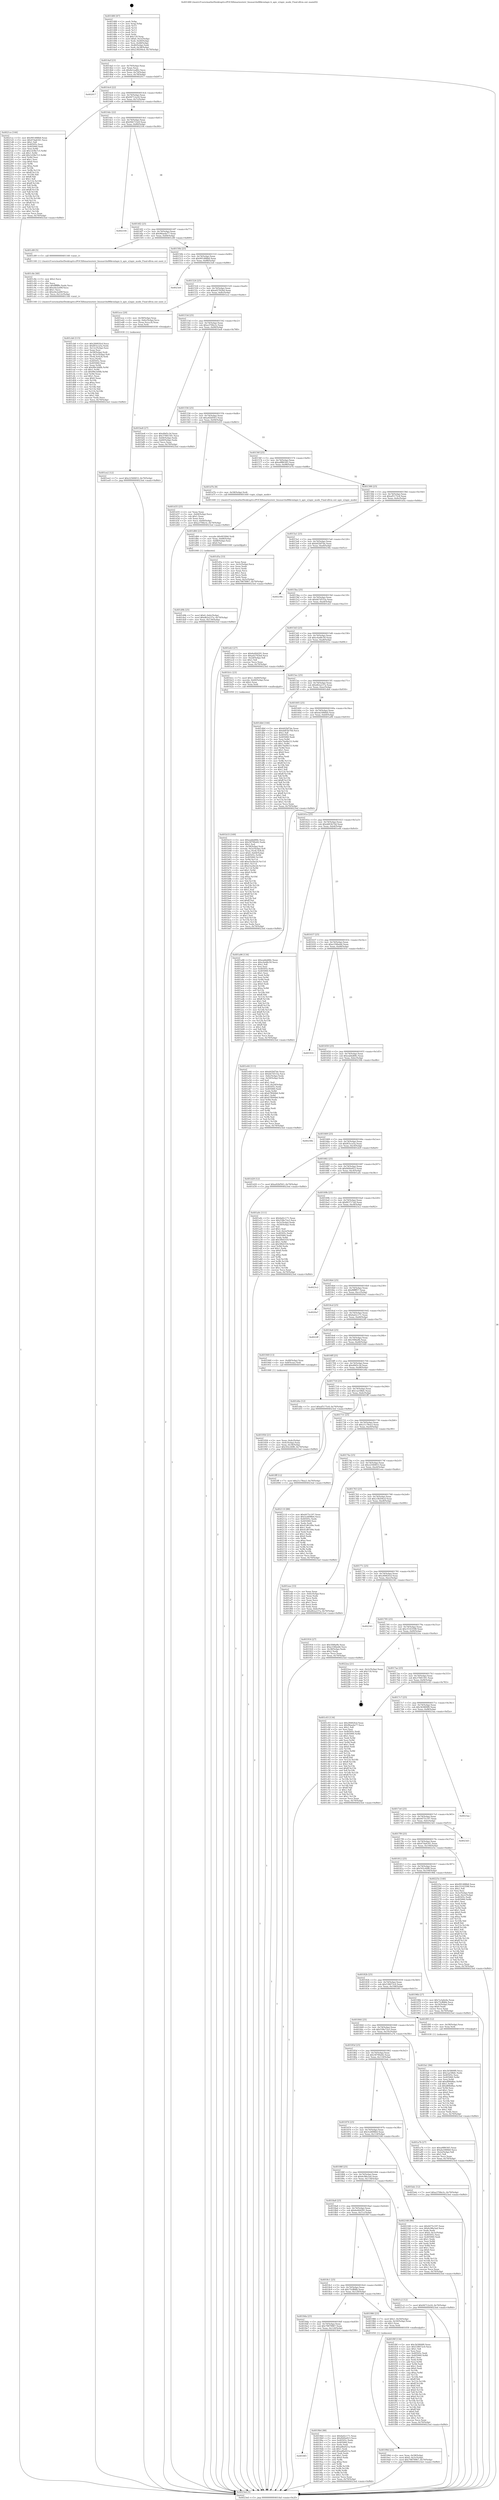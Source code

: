digraph "0x401480" {
  label = "0x401480 (/mnt/c/Users/mathe/Desktop/tcc/POCII/binaries/extr_linuxarchx86kvmlapic.h_apic_x2apic_mode_Final-ollvm.out::main(0))"
  labelloc = "t"
  node[shape=record]

  Entry [label="",width=0.3,height=0.3,shape=circle,fillcolor=black,style=filled]
  "0x4014af" [label="{
     0x4014af [23]\l
     | [instrs]\l
     &nbsp;&nbsp;0x4014af \<+3\>: mov -0x70(%rbp),%eax\l
     &nbsp;&nbsp;0x4014b2 \<+2\>: mov %eax,%ecx\l
     &nbsp;&nbsp;0x4014b4 \<+6\>: sub $0x8e1eaf62,%ecx\l
     &nbsp;&nbsp;0x4014ba \<+3\>: mov %eax,-0x74(%rbp)\l
     &nbsp;&nbsp;0x4014bd \<+3\>: mov %ecx,-0x78(%rbp)\l
     &nbsp;&nbsp;0x4014c0 \<+6\>: je 0000000000402017 \<main+0xb97\>\l
  }"]
  "0x402017" [label="{
     0x402017\l
  }", style=dashed]
  "0x4014c6" [label="{
     0x4014c6 [22]\l
     | [instrs]\l
     &nbsp;&nbsp;0x4014c6 \<+5\>: jmp 00000000004014cb \<main+0x4b\>\l
     &nbsp;&nbsp;0x4014cb \<+3\>: mov -0x74(%rbp),%eax\l
     &nbsp;&nbsp;0x4014ce \<+5\>: sub $0x94712e24,%eax\l
     &nbsp;&nbsp;0x4014d3 \<+3\>: mov %eax,-0x7c(%rbp)\l
     &nbsp;&nbsp;0x4014d6 \<+6\>: je 00000000004021ce \<main+0xd4e\>\l
  }"]
  Exit [label="",width=0.3,height=0.3,shape=circle,fillcolor=black,style=filled,peripheries=2]
  "0x4021ce" [label="{
     0x4021ce [144]\l
     | [instrs]\l
     &nbsp;&nbsp;0x4021ce \<+5\>: mov $0x991488b8,%eax\l
     &nbsp;&nbsp;0x4021d3 \<+5\>: mov $0x47da6341,%ecx\l
     &nbsp;&nbsp;0x4021d8 \<+2\>: mov $0x1,%dl\l
     &nbsp;&nbsp;0x4021da \<+7\>: mov 0x40505c,%esi\l
     &nbsp;&nbsp;0x4021e1 \<+7\>: mov 0x405060,%edi\l
     &nbsp;&nbsp;0x4021e8 \<+3\>: mov %esi,%r8d\l
     &nbsp;&nbsp;0x4021eb \<+7\>: sub $0x1d38e7c5,%r8d\l
     &nbsp;&nbsp;0x4021f2 \<+4\>: sub $0x1,%r8d\l
     &nbsp;&nbsp;0x4021f6 \<+7\>: add $0x1d38e7c5,%r8d\l
     &nbsp;&nbsp;0x4021fd \<+4\>: imul %r8d,%esi\l
     &nbsp;&nbsp;0x402201 \<+3\>: and $0x1,%esi\l
     &nbsp;&nbsp;0x402204 \<+3\>: cmp $0x0,%esi\l
     &nbsp;&nbsp;0x402207 \<+4\>: sete %r9b\l
     &nbsp;&nbsp;0x40220b \<+3\>: cmp $0xa,%edi\l
     &nbsp;&nbsp;0x40220e \<+4\>: setl %r10b\l
     &nbsp;&nbsp;0x402212 \<+3\>: mov %r9b,%r11b\l
     &nbsp;&nbsp;0x402215 \<+4\>: xor $0xff,%r11b\l
     &nbsp;&nbsp;0x402219 \<+3\>: mov %r10b,%bl\l
     &nbsp;&nbsp;0x40221c \<+3\>: xor $0xff,%bl\l
     &nbsp;&nbsp;0x40221f \<+3\>: xor $0x1,%dl\l
     &nbsp;&nbsp;0x402222 \<+3\>: mov %r11b,%r14b\l
     &nbsp;&nbsp;0x402225 \<+4\>: and $0xff,%r14b\l
     &nbsp;&nbsp;0x402229 \<+3\>: and %dl,%r9b\l
     &nbsp;&nbsp;0x40222c \<+3\>: mov %bl,%r15b\l
     &nbsp;&nbsp;0x40222f \<+4\>: and $0xff,%r15b\l
     &nbsp;&nbsp;0x402233 \<+3\>: and %dl,%r10b\l
     &nbsp;&nbsp;0x402236 \<+3\>: or %r9b,%r14b\l
     &nbsp;&nbsp;0x402239 \<+3\>: or %r10b,%r15b\l
     &nbsp;&nbsp;0x40223c \<+3\>: xor %r15b,%r14b\l
     &nbsp;&nbsp;0x40223f \<+3\>: or %bl,%r11b\l
     &nbsp;&nbsp;0x402242 \<+4\>: xor $0xff,%r11b\l
     &nbsp;&nbsp;0x402246 \<+3\>: or $0x1,%dl\l
     &nbsp;&nbsp;0x402249 \<+3\>: and %dl,%r11b\l
     &nbsp;&nbsp;0x40224c \<+3\>: or %r11b,%r14b\l
     &nbsp;&nbsp;0x40224f \<+4\>: test $0x1,%r14b\l
     &nbsp;&nbsp;0x402253 \<+3\>: cmovne %ecx,%eax\l
     &nbsp;&nbsp;0x402256 \<+3\>: mov %eax,-0x70(%rbp)\l
     &nbsp;&nbsp;0x402259 \<+5\>: jmp 00000000004023ed \<main+0xf6d\>\l
  }"]
  "0x4014dc" [label="{
     0x4014dc [22]\l
     | [instrs]\l
     &nbsp;&nbsp;0x4014dc \<+5\>: jmp 00000000004014e1 \<main+0x61\>\l
     &nbsp;&nbsp;0x4014e1 \<+3\>: mov -0x74(%rbp),%eax\l
     &nbsp;&nbsp;0x4014e4 \<+5\>: sub $0x94b733e9,%eax\l
     &nbsp;&nbsp;0x4014e9 \<+3\>: mov %eax,-0x80(%rbp)\l
     &nbsp;&nbsp;0x4014ec \<+6\>: je 0000000000402104 \<main+0xc84\>\l
  }"]
  "0x401fa1" [label="{
     0x401fa1 [94]\l
     | [instrs]\l
     &nbsp;&nbsp;0x401fa1 \<+5\>: mov $0x3b5800f0,%ecx\l
     &nbsp;&nbsp;0x401fa6 \<+5\>: mov $0x1ae58bfc,%edx\l
     &nbsp;&nbsp;0x401fab \<+7\>: mov 0x40505c,%esi\l
     &nbsp;&nbsp;0x401fb2 \<+8\>: mov 0x405060,%r8d\l
     &nbsp;&nbsp;0x401fba \<+3\>: mov %esi,%r9d\l
     &nbsp;&nbsp;0x401fbd \<+7\>: add $0xdf06d8ac,%r9d\l
     &nbsp;&nbsp;0x401fc4 \<+4\>: sub $0x1,%r9d\l
     &nbsp;&nbsp;0x401fc8 \<+7\>: sub $0xdf06d8ac,%r9d\l
     &nbsp;&nbsp;0x401fcf \<+4\>: imul %r9d,%esi\l
     &nbsp;&nbsp;0x401fd3 \<+3\>: and $0x1,%esi\l
     &nbsp;&nbsp;0x401fd6 \<+3\>: cmp $0x0,%esi\l
     &nbsp;&nbsp;0x401fd9 \<+4\>: sete %r10b\l
     &nbsp;&nbsp;0x401fdd \<+4\>: cmp $0xa,%r8d\l
     &nbsp;&nbsp;0x401fe1 \<+4\>: setl %r11b\l
     &nbsp;&nbsp;0x401fe5 \<+3\>: mov %r10b,%bl\l
     &nbsp;&nbsp;0x401fe8 \<+3\>: and %r11b,%bl\l
     &nbsp;&nbsp;0x401feb \<+3\>: xor %r11b,%r10b\l
     &nbsp;&nbsp;0x401fee \<+3\>: or %r10b,%bl\l
     &nbsp;&nbsp;0x401ff1 \<+3\>: test $0x1,%bl\l
     &nbsp;&nbsp;0x401ff4 \<+3\>: cmovne %edx,%ecx\l
     &nbsp;&nbsp;0x401ff7 \<+3\>: mov %ecx,-0x70(%rbp)\l
     &nbsp;&nbsp;0x401ffa \<+5\>: jmp 00000000004023ed \<main+0xf6d\>\l
  }"]
  "0x402104" [label="{
     0x402104\l
  }", style=dashed]
  "0x4014f2" [label="{
     0x4014f2 [25]\l
     | [instrs]\l
     &nbsp;&nbsp;0x4014f2 \<+5\>: jmp 00000000004014f7 \<main+0x77\>\l
     &nbsp;&nbsp;0x4014f7 \<+3\>: mov -0x74(%rbp),%eax\l
     &nbsp;&nbsp;0x4014fa \<+5\>: sub $0x96aeda77,%eax\l
     &nbsp;&nbsp;0x4014ff \<+6\>: mov %eax,-0x84(%rbp)\l
     &nbsp;&nbsp;0x401505 \<+6\>: je 0000000000401c89 \<main+0x809\>\l
  }"]
  "0x401ee2" [label="{
     0x401ee2 [12]\l
     | [instrs]\l
     &nbsp;&nbsp;0x401ee2 \<+7\>: movl $0x22560653,-0x70(%rbp)\l
     &nbsp;&nbsp;0x401ee9 \<+5\>: jmp 00000000004023ed \<main+0xf6d\>\l
  }"]
  "0x401c89" [label="{
     0x401c89 [5]\l
     | [instrs]\l
     &nbsp;&nbsp;0x401c89 \<+5\>: call 0000000000401160 \<next_i\>\l
     | [calls]\l
     &nbsp;&nbsp;0x401160 \{1\} (/mnt/c/Users/mathe/Desktop/tcc/POCII/binaries/extr_linuxarchx86kvmlapic.h_apic_x2apic_mode_Final-ollvm.out::next_i)\l
  }"]
  "0x40150b" [label="{
     0x40150b [25]\l
     | [instrs]\l
     &nbsp;&nbsp;0x40150b \<+5\>: jmp 0000000000401510 \<main+0x90\>\l
     &nbsp;&nbsp;0x401510 \<+3\>: mov -0x74(%rbp),%eax\l
     &nbsp;&nbsp;0x401513 \<+5\>: sub $0x991488b8,%eax\l
     &nbsp;&nbsp;0x401518 \<+6\>: mov %eax,-0x88(%rbp)\l
     &nbsp;&nbsp;0x40151e \<+6\>: je 00000000004023e6 \<main+0xf66\>\l
  }"]
  "0x401d9b" [label="{
     0x401d9b [25]\l
     | [instrs]\l
     &nbsp;&nbsp;0x401d9b \<+7\>: movl $0x0,-0x6c(%rbp)\l
     &nbsp;&nbsp;0x401da2 \<+7\>: movl $0xd62a237a,-0x70(%rbp)\l
     &nbsp;&nbsp;0x401da9 \<+6\>: mov %eax,-0x130(%rbp)\l
     &nbsp;&nbsp;0x401daf \<+5\>: jmp 00000000004023ed \<main+0xf6d\>\l
  }"]
  "0x4023e6" [label="{
     0x4023e6\l
  }", style=dashed]
  "0x401524" [label="{
     0x401524 [25]\l
     | [instrs]\l
     &nbsp;&nbsp;0x401524 \<+5\>: jmp 0000000000401529 \<main+0xa9\>\l
     &nbsp;&nbsp;0x401529 \<+3\>: mov -0x74(%rbp),%eax\l
     &nbsp;&nbsp;0x40152c \<+5\>: sub $0xa02762b4,%eax\l
     &nbsp;&nbsp;0x401531 \<+6\>: mov %eax,-0x8c(%rbp)\l
     &nbsp;&nbsp;0x401537 \<+6\>: je 0000000000401ece \<main+0xa4e\>\l
  }"]
  "0x401d84" [label="{
     0x401d84 [23]\l
     | [instrs]\l
     &nbsp;&nbsp;0x401d84 \<+10\>: movabs $0x4030b6,%rdi\l
     &nbsp;&nbsp;0x401d8e \<+3\>: mov %eax,-0x68(%rbp)\l
     &nbsp;&nbsp;0x401d91 \<+3\>: mov -0x68(%rbp),%esi\l
     &nbsp;&nbsp;0x401d94 \<+2\>: mov $0x0,%al\l
     &nbsp;&nbsp;0x401d96 \<+5\>: call 0000000000401040 \<printf@plt\>\l
     | [calls]\l
     &nbsp;&nbsp;0x401040 \{1\} (unknown)\l
  }"]
  "0x401ece" [label="{
     0x401ece [20]\l
     | [instrs]\l
     &nbsp;&nbsp;0x401ece \<+4\>: mov -0x58(%rbp),%rax\l
     &nbsp;&nbsp;0x401ed2 \<+4\>: movslq -0x6c(%rbp),%rcx\l
     &nbsp;&nbsp;0x401ed6 \<+4\>: mov (%rax,%rcx,8),%rax\l
     &nbsp;&nbsp;0x401eda \<+3\>: mov %rax,%rdi\l
     &nbsp;&nbsp;0x401edd \<+5\>: call 0000000000401030 \<free@plt\>\l
     | [calls]\l
     &nbsp;&nbsp;0x401030 \{1\} (unknown)\l
  }"]
  "0x40153d" [label="{
     0x40153d [25]\l
     | [instrs]\l
     &nbsp;&nbsp;0x40153d \<+5\>: jmp 0000000000401542 \<main+0xc2\>\l
     &nbsp;&nbsp;0x401542 \<+3\>: mov -0x74(%rbp),%eax\l
     &nbsp;&nbsp;0x401545 \<+5\>: sub $0xa3706e3c,%eax\l
     &nbsp;&nbsp;0x40154a \<+6\>: mov %eax,-0x90(%rbp)\l
     &nbsp;&nbsp;0x401550 \<+6\>: je 0000000000401be8 \<main+0x768\>\l
  }"]
  "0x401cb6" [label="{
     0x401cb6 [115]\l
     | [instrs]\l
     &nbsp;&nbsp;0x401cb6 \<+5\>: mov $0x28482fcd,%ecx\l
     &nbsp;&nbsp;0x401cbb \<+5\>: mov $0xf03cca5a,%edx\l
     &nbsp;&nbsp;0x401cc0 \<+6\>: mov -0x12c(%rbp),%esi\l
     &nbsp;&nbsp;0x401cc6 \<+3\>: imul %eax,%esi\l
     &nbsp;&nbsp;0x401cc9 \<+4\>: mov -0x58(%rbp),%rdi\l
     &nbsp;&nbsp;0x401ccd \<+4\>: movslq -0x5c(%rbp),%r8\l
     &nbsp;&nbsp;0x401cd1 \<+4\>: mov (%rdi,%r8,8),%rdi\l
     &nbsp;&nbsp;0x401cd5 \<+2\>: mov %esi,(%rdi)\l
     &nbsp;&nbsp;0x401cd7 \<+7\>: mov 0x40505c,%eax\l
     &nbsp;&nbsp;0x401cde \<+7\>: mov 0x405060,%esi\l
     &nbsp;&nbsp;0x401ce5 \<+3\>: mov %eax,%r9d\l
     &nbsp;&nbsp;0x401ce8 \<+7\>: add $0x99e3d4fb,%r9d\l
     &nbsp;&nbsp;0x401cef \<+4\>: sub $0x1,%r9d\l
     &nbsp;&nbsp;0x401cf3 \<+7\>: sub $0x99e3d4fb,%r9d\l
     &nbsp;&nbsp;0x401cfa \<+4\>: imul %r9d,%eax\l
     &nbsp;&nbsp;0x401cfe \<+3\>: and $0x1,%eax\l
     &nbsp;&nbsp;0x401d01 \<+3\>: cmp $0x0,%eax\l
     &nbsp;&nbsp;0x401d04 \<+4\>: sete %r10b\l
     &nbsp;&nbsp;0x401d08 \<+3\>: cmp $0xa,%esi\l
     &nbsp;&nbsp;0x401d0b \<+4\>: setl %r11b\l
     &nbsp;&nbsp;0x401d0f \<+3\>: mov %r10b,%bl\l
     &nbsp;&nbsp;0x401d12 \<+3\>: and %r11b,%bl\l
     &nbsp;&nbsp;0x401d15 \<+3\>: xor %r11b,%r10b\l
     &nbsp;&nbsp;0x401d18 \<+3\>: or %r10b,%bl\l
     &nbsp;&nbsp;0x401d1b \<+3\>: test $0x1,%bl\l
     &nbsp;&nbsp;0x401d1e \<+3\>: cmovne %edx,%ecx\l
     &nbsp;&nbsp;0x401d21 \<+3\>: mov %ecx,-0x70(%rbp)\l
     &nbsp;&nbsp;0x401d24 \<+5\>: jmp 00000000004023ed \<main+0xf6d\>\l
  }"]
  "0x401be8" [label="{
     0x401be8 [27]\l
     | [instrs]\l
     &nbsp;&nbsp;0x401be8 \<+5\>: mov $0xd9d5c3d,%eax\l
     &nbsp;&nbsp;0x401bed \<+5\>: mov $0x37681591,%ecx\l
     &nbsp;&nbsp;0x401bf2 \<+3\>: mov -0x64(%rbp),%edx\l
     &nbsp;&nbsp;0x401bf5 \<+3\>: cmp -0x60(%rbp),%edx\l
     &nbsp;&nbsp;0x401bf8 \<+3\>: cmovl %ecx,%eax\l
     &nbsp;&nbsp;0x401bfb \<+3\>: mov %eax,-0x70(%rbp)\l
     &nbsp;&nbsp;0x401bfe \<+5\>: jmp 00000000004023ed \<main+0xf6d\>\l
  }"]
  "0x401556" [label="{
     0x401556 [25]\l
     | [instrs]\l
     &nbsp;&nbsp;0x401556 \<+5\>: jmp 000000000040155b \<main+0xdb\>\l
     &nbsp;&nbsp;0x40155b \<+3\>: mov -0x74(%rbp),%eax\l
     &nbsp;&nbsp;0x40155e \<+5\>: sub $0xa92bf563,%eax\l
     &nbsp;&nbsp;0x401563 \<+6\>: mov %eax,-0x94(%rbp)\l
     &nbsp;&nbsp;0x401569 \<+6\>: je 0000000000401d35 \<main+0x8b5\>\l
  }"]
  "0x401c8e" [label="{
     0x401c8e [40]\l
     | [instrs]\l
     &nbsp;&nbsp;0x401c8e \<+5\>: mov $0x2,%ecx\l
     &nbsp;&nbsp;0x401c93 \<+1\>: cltd\l
     &nbsp;&nbsp;0x401c94 \<+2\>: idiv %ecx\l
     &nbsp;&nbsp;0x401c96 \<+6\>: imul $0xfffffffe,%edx,%ecx\l
     &nbsp;&nbsp;0x401c9c \<+6\>: add $0xe4e2a49f,%ecx\l
     &nbsp;&nbsp;0x401ca2 \<+3\>: add $0x1,%ecx\l
     &nbsp;&nbsp;0x401ca5 \<+6\>: sub $0xe4e2a49f,%ecx\l
     &nbsp;&nbsp;0x401cab \<+6\>: mov %ecx,-0x12c(%rbp)\l
     &nbsp;&nbsp;0x401cb1 \<+5\>: call 0000000000401160 \<next_i\>\l
     | [calls]\l
     &nbsp;&nbsp;0x401160 \{1\} (/mnt/c/Users/mathe/Desktop/tcc/POCII/binaries/extr_linuxarchx86kvmlapic.h_apic_x2apic_mode_Final-ollvm.out::next_i)\l
  }"]
  "0x401d35" [label="{
     0x401d35 [25]\l
     | [instrs]\l
     &nbsp;&nbsp;0x401d35 \<+2\>: xor %eax,%eax\l
     &nbsp;&nbsp;0x401d37 \<+3\>: mov -0x64(%rbp),%ecx\l
     &nbsp;&nbsp;0x401d3a \<+3\>: sub $0x1,%eax\l
     &nbsp;&nbsp;0x401d3d \<+2\>: sub %eax,%ecx\l
     &nbsp;&nbsp;0x401d3f \<+3\>: mov %ecx,-0x64(%rbp)\l
     &nbsp;&nbsp;0x401d42 \<+7\>: movl $0xa3706e3c,-0x70(%rbp)\l
     &nbsp;&nbsp;0x401d49 \<+5\>: jmp 00000000004023ed \<main+0xf6d\>\l
  }"]
  "0x40156f" [label="{
     0x40156f [25]\l
     | [instrs]\l
     &nbsp;&nbsp;0x40156f \<+5\>: jmp 0000000000401574 \<main+0xf4\>\l
     &nbsp;&nbsp;0x401574 \<+3\>: mov -0x74(%rbp),%eax\l
     &nbsp;&nbsp;0x401577 \<+5\>: sub $0xa9f80365,%eax\l
     &nbsp;&nbsp;0x40157c \<+6\>: mov %eax,-0x98(%rbp)\l
     &nbsp;&nbsp;0x401582 \<+6\>: je 0000000000401d7b \<main+0x8fb\>\l
  }"]
  "0x401b33" [label="{
     0x401b33 [169]\l
     | [instrs]\l
     &nbsp;&nbsp;0x401b33 \<+5\>: mov $0xeabbd68c,%ecx\l
     &nbsp;&nbsp;0x401b38 \<+5\>: mov $0x58790e82,%edx\l
     &nbsp;&nbsp;0x401b3d \<+3\>: mov $0x1,%sil\l
     &nbsp;&nbsp;0x401b40 \<+4\>: mov -0x58(%rbp),%rdi\l
     &nbsp;&nbsp;0x401b44 \<+4\>: movslq -0x5c(%rbp),%r8\l
     &nbsp;&nbsp;0x401b48 \<+4\>: mov %rax,(%rdi,%r8,8)\l
     &nbsp;&nbsp;0x401b4c \<+7\>: movl $0x0,-0x64(%rbp)\l
     &nbsp;&nbsp;0x401b53 \<+8\>: mov 0x40505c,%r9d\l
     &nbsp;&nbsp;0x401b5b \<+8\>: mov 0x405060,%r10d\l
     &nbsp;&nbsp;0x401b63 \<+3\>: mov %r9d,%r11d\l
     &nbsp;&nbsp;0x401b66 \<+7\>: add $0xe5a2be2d,%r11d\l
     &nbsp;&nbsp;0x401b6d \<+4\>: sub $0x1,%r11d\l
     &nbsp;&nbsp;0x401b71 \<+7\>: sub $0xe5a2be2d,%r11d\l
     &nbsp;&nbsp;0x401b78 \<+4\>: imul %r11d,%r9d\l
     &nbsp;&nbsp;0x401b7c \<+4\>: and $0x1,%r9d\l
     &nbsp;&nbsp;0x401b80 \<+4\>: cmp $0x0,%r9d\l
     &nbsp;&nbsp;0x401b84 \<+3\>: sete %bl\l
     &nbsp;&nbsp;0x401b87 \<+4\>: cmp $0xa,%r10d\l
     &nbsp;&nbsp;0x401b8b \<+4\>: setl %r14b\l
     &nbsp;&nbsp;0x401b8f \<+3\>: mov %bl,%r15b\l
     &nbsp;&nbsp;0x401b92 \<+4\>: xor $0xff,%r15b\l
     &nbsp;&nbsp;0x401b96 \<+3\>: mov %r14b,%r12b\l
     &nbsp;&nbsp;0x401b99 \<+4\>: xor $0xff,%r12b\l
     &nbsp;&nbsp;0x401b9d \<+4\>: xor $0x1,%sil\l
     &nbsp;&nbsp;0x401ba1 \<+3\>: mov %r15b,%r13b\l
     &nbsp;&nbsp;0x401ba4 \<+4\>: and $0xff,%r13b\l
     &nbsp;&nbsp;0x401ba8 \<+3\>: and %sil,%bl\l
     &nbsp;&nbsp;0x401bab \<+3\>: mov %r12b,%al\l
     &nbsp;&nbsp;0x401bae \<+2\>: and $0xff,%al\l
     &nbsp;&nbsp;0x401bb0 \<+3\>: and %sil,%r14b\l
     &nbsp;&nbsp;0x401bb3 \<+3\>: or %bl,%r13b\l
     &nbsp;&nbsp;0x401bb6 \<+3\>: or %r14b,%al\l
     &nbsp;&nbsp;0x401bb9 \<+3\>: xor %al,%r13b\l
     &nbsp;&nbsp;0x401bbc \<+3\>: or %r12b,%r15b\l
     &nbsp;&nbsp;0x401bbf \<+4\>: xor $0xff,%r15b\l
     &nbsp;&nbsp;0x401bc3 \<+4\>: or $0x1,%sil\l
     &nbsp;&nbsp;0x401bc7 \<+3\>: and %sil,%r15b\l
     &nbsp;&nbsp;0x401bca \<+3\>: or %r15b,%r13b\l
     &nbsp;&nbsp;0x401bcd \<+4\>: test $0x1,%r13b\l
     &nbsp;&nbsp;0x401bd1 \<+3\>: cmovne %edx,%ecx\l
     &nbsp;&nbsp;0x401bd4 \<+3\>: mov %ecx,-0x70(%rbp)\l
     &nbsp;&nbsp;0x401bd7 \<+5\>: jmp 00000000004023ed \<main+0xf6d\>\l
  }"]
  "0x401d7b" [label="{
     0x401d7b [9]\l
     | [instrs]\l
     &nbsp;&nbsp;0x401d7b \<+4\>: mov -0x58(%rbp),%rdi\l
     &nbsp;&nbsp;0x401d7f \<+5\>: call 0000000000401440 \<apic_x2apic_mode\>\l
     | [calls]\l
     &nbsp;&nbsp;0x401440 \{1\} (/mnt/c/Users/mathe/Desktop/tcc/POCII/binaries/extr_linuxarchx86kvmlapic.h_apic_x2apic_mode_Final-ollvm.out::apic_x2apic_mode)\l
  }"]
  "0x401588" [label="{
     0x401588 [25]\l
     | [instrs]\l
     &nbsp;&nbsp;0x401588 \<+5\>: jmp 000000000040158d \<main+0x10d\>\l
     &nbsp;&nbsp;0x40158d \<+3\>: mov -0x74(%rbp),%eax\l
     &nbsp;&nbsp;0x401590 \<+5\>: sub $0xaf5175c8,%eax\l
     &nbsp;&nbsp;0x401595 \<+6\>: mov %eax,-0x9c(%rbp)\l
     &nbsp;&nbsp;0x40159b \<+6\>: je 0000000000401d5a \<main+0x8da\>\l
  }"]
  "0x4018f3" [label="{
     0x4018f3\l
  }", style=dashed]
  "0x401d5a" [label="{
     0x401d5a [33]\l
     | [instrs]\l
     &nbsp;&nbsp;0x401d5a \<+2\>: xor %eax,%eax\l
     &nbsp;&nbsp;0x401d5c \<+3\>: mov -0x5c(%rbp),%ecx\l
     &nbsp;&nbsp;0x401d5f \<+2\>: mov %eax,%edx\l
     &nbsp;&nbsp;0x401d61 \<+2\>: sub %ecx,%edx\l
     &nbsp;&nbsp;0x401d63 \<+2\>: mov %eax,%ecx\l
     &nbsp;&nbsp;0x401d65 \<+3\>: sub $0x1,%ecx\l
     &nbsp;&nbsp;0x401d68 \<+2\>: add %ecx,%edx\l
     &nbsp;&nbsp;0x401d6a \<+2\>: sub %edx,%eax\l
     &nbsp;&nbsp;0x401d6c \<+3\>: mov %eax,-0x5c(%rbp)\l
     &nbsp;&nbsp;0x401d6f \<+7\>: movl $0x79879967,-0x70(%rbp)\l
     &nbsp;&nbsp;0x401d76 \<+5\>: jmp 00000000004023ed \<main+0xf6d\>\l
  }"]
  "0x4015a1" [label="{
     0x4015a1 [25]\l
     | [instrs]\l
     &nbsp;&nbsp;0x4015a1 \<+5\>: jmp 00000000004015a6 \<main+0x126\>\l
     &nbsp;&nbsp;0x4015a6 \<+3\>: mov -0x74(%rbp),%eax\l
     &nbsp;&nbsp;0x4015a9 \<+5\>: sub $0xb02bf7de,%eax\l
     &nbsp;&nbsp;0x4015ae \<+6\>: mov %eax,-0xa0(%rbp)\l
     &nbsp;&nbsp;0x4015b4 \<+6\>: je 000000000040239e \<main+0xf1e\>\l
  }"]
  "0x4019b4" [label="{
     0x4019b4 [88]\l
     | [instrs]\l
     &nbsp;&nbsp;0x4019b4 \<+5\>: mov $0xfad2c171,%eax\l
     &nbsp;&nbsp;0x4019b9 \<+5\>: mov $0xf440a923,%ecx\l
     &nbsp;&nbsp;0x4019be \<+7\>: mov 0x40505c,%edx\l
     &nbsp;&nbsp;0x4019c5 \<+7\>: mov 0x405060,%esi\l
     &nbsp;&nbsp;0x4019cc \<+2\>: mov %edx,%edi\l
     &nbsp;&nbsp;0x4019ce \<+6\>: sub $0xad6a021a,%edi\l
     &nbsp;&nbsp;0x4019d4 \<+3\>: sub $0x1,%edi\l
     &nbsp;&nbsp;0x4019d7 \<+6\>: add $0xad6a021a,%edi\l
     &nbsp;&nbsp;0x4019dd \<+3\>: imul %edi,%edx\l
     &nbsp;&nbsp;0x4019e0 \<+3\>: and $0x1,%edx\l
     &nbsp;&nbsp;0x4019e3 \<+3\>: cmp $0x0,%edx\l
     &nbsp;&nbsp;0x4019e6 \<+4\>: sete %r8b\l
     &nbsp;&nbsp;0x4019ea \<+3\>: cmp $0xa,%esi\l
     &nbsp;&nbsp;0x4019ed \<+4\>: setl %r9b\l
     &nbsp;&nbsp;0x4019f1 \<+3\>: mov %r8b,%r10b\l
     &nbsp;&nbsp;0x4019f4 \<+3\>: and %r9b,%r10b\l
     &nbsp;&nbsp;0x4019f7 \<+3\>: xor %r9b,%r8b\l
     &nbsp;&nbsp;0x4019fa \<+3\>: or %r8b,%r10b\l
     &nbsp;&nbsp;0x4019fd \<+4\>: test $0x1,%r10b\l
     &nbsp;&nbsp;0x401a01 \<+3\>: cmovne %ecx,%eax\l
     &nbsp;&nbsp;0x401a04 \<+3\>: mov %eax,-0x70(%rbp)\l
     &nbsp;&nbsp;0x401a07 \<+5\>: jmp 00000000004023ed \<main+0xf6d\>\l
  }"]
  "0x40239e" [label="{
     0x40239e\l
  }", style=dashed]
  "0x4015ba" [label="{
     0x4015ba [25]\l
     | [instrs]\l
     &nbsp;&nbsp;0x4015ba \<+5\>: jmp 00000000004015bf \<main+0x13f\>\l
     &nbsp;&nbsp;0x4015bf \<+3\>: mov -0x74(%rbp),%eax\l
     &nbsp;&nbsp;0x4015c2 \<+5\>: sub $0xbb7d533a,%eax\l
     &nbsp;&nbsp;0x4015c7 \<+6\>: mov %eax,-0xa4(%rbp)\l
     &nbsp;&nbsp;0x4015cd \<+6\>: je 0000000000401eb3 \<main+0xa33\>\l
  }"]
  "0x40199d" [label="{
     0x40199d [23]\l
     | [instrs]\l
     &nbsp;&nbsp;0x40199d \<+4\>: mov %rax,-0x58(%rbp)\l
     &nbsp;&nbsp;0x4019a1 \<+7\>: movl $0x0,-0x5c(%rbp)\l
     &nbsp;&nbsp;0x4019a8 \<+7\>: movl $0x79879967,-0x70(%rbp)\l
     &nbsp;&nbsp;0x4019af \<+5\>: jmp 00000000004023ed \<main+0xf6d\>\l
  }"]
  "0x401eb3" [label="{
     0x401eb3 [27]\l
     | [instrs]\l
     &nbsp;&nbsp;0x401eb3 \<+5\>: mov $0x6e40d291,%eax\l
     &nbsp;&nbsp;0x401eb8 \<+5\>: mov $0xa02762b4,%ecx\l
     &nbsp;&nbsp;0x401ebd \<+3\>: mov -0x2d(%rbp),%dl\l
     &nbsp;&nbsp;0x401ec0 \<+3\>: test $0x1,%dl\l
     &nbsp;&nbsp;0x401ec3 \<+3\>: cmovne %ecx,%eax\l
     &nbsp;&nbsp;0x401ec6 \<+3\>: mov %eax,-0x70(%rbp)\l
     &nbsp;&nbsp;0x401ec9 \<+5\>: jmp 00000000004023ed \<main+0xf6d\>\l
  }"]
  "0x4015d3" [label="{
     0x4015d3 [25]\l
     | [instrs]\l
     &nbsp;&nbsp;0x4015d3 \<+5\>: jmp 00000000004015d8 \<main+0x158\>\l
     &nbsp;&nbsp;0x4015d8 \<+3\>: mov -0x74(%rbp),%eax\l
     &nbsp;&nbsp;0x4015db \<+5\>: sub $0xc0a48c59,%eax\l
     &nbsp;&nbsp;0x4015e0 \<+6\>: mov %eax,-0xa8(%rbp)\l
     &nbsp;&nbsp;0x4015e6 \<+6\>: je 0000000000401b1c \<main+0x69c\>\l
  }"]
  "0x4018da" [label="{
     0x4018da [25]\l
     | [instrs]\l
     &nbsp;&nbsp;0x4018da \<+5\>: jmp 00000000004018df \<main+0x45f\>\l
     &nbsp;&nbsp;0x4018df \<+3\>: mov -0x74(%rbp),%eax\l
     &nbsp;&nbsp;0x4018e2 \<+5\>: sub $0x79879967,%eax\l
     &nbsp;&nbsp;0x4018e7 \<+6\>: mov %eax,-0x124(%rbp)\l
     &nbsp;&nbsp;0x4018ed \<+6\>: je 00000000004019b4 \<main+0x534\>\l
  }"]
  "0x401b1c" [label="{
     0x401b1c [23]\l
     | [instrs]\l
     &nbsp;&nbsp;0x401b1c \<+7\>: movl $0x1,-0x60(%rbp)\l
     &nbsp;&nbsp;0x401b23 \<+4\>: movslq -0x60(%rbp),%rax\l
     &nbsp;&nbsp;0x401b27 \<+4\>: shl $0x2,%rax\l
     &nbsp;&nbsp;0x401b2b \<+3\>: mov %rax,%rdi\l
     &nbsp;&nbsp;0x401b2e \<+5\>: call 0000000000401050 \<malloc@plt\>\l
     | [calls]\l
     &nbsp;&nbsp;0x401050 \{1\} (unknown)\l
  }"]
  "0x4015ec" [label="{
     0x4015ec [25]\l
     | [instrs]\l
     &nbsp;&nbsp;0x4015ec \<+5\>: jmp 00000000004015f1 \<main+0x171\>\l
     &nbsp;&nbsp;0x4015f1 \<+3\>: mov -0x74(%rbp),%eax\l
     &nbsp;&nbsp;0x4015f4 \<+5\>: sub $0xd62a237a,%eax\l
     &nbsp;&nbsp;0x4015f9 \<+6\>: mov %eax,-0xac(%rbp)\l
     &nbsp;&nbsp;0x4015ff \<+6\>: je 0000000000401db4 \<main+0x934\>\l
  }"]
  "0x401986" [label="{
     0x401986 [23]\l
     | [instrs]\l
     &nbsp;&nbsp;0x401986 \<+7\>: movl $0x1,-0x50(%rbp)\l
     &nbsp;&nbsp;0x40198d \<+4\>: movslq -0x50(%rbp),%rax\l
     &nbsp;&nbsp;0x401991 \<+4\>: shl $0x3,%rax\l
     &nbsp;&nbsp;0x401995 \<+3\>: mov %rax,%rdi\l
     &nbsp;&nbsp;0x401998 \<+5\>: call 0000000000401050 \<malloc@plt\>\l
     | [calls]\l
     &nbsp;&nbsp;0x401050 \{1\} (unknown)\l
  }"]
  "0x401db4" [label="{
     0x401db4 [144]\l
     | [instrs]\l
     &nbsp;&nbsp;0x401db4 \<+5\>: mov $0xb02bf7de,%eax\l
     &nbsp;&nbsp;0x401db9 \<+5\>: mov $0xdd03b70d,%ecx\l
     &nbsp;&nbsp;0x401dbe \<+2\>: mov $0x1,%dl\l
     &nbsp;&nbsp;0x401dc0 \<+7\>: mov 0x40505c,%esi\l
     &nbsp;&nbsp;0x401dc7 \<+7\>: mov 0x405060,%edi\l
     &nbsp;&nbsp;0x401dce \<+3\>: mov %esi,%r8d\l
     &nbsp;&nbsp;0x401dd1 \<+7\>: sub $0x74a0bc53,%r8d\l
     &nbsp;&nbsp;0x401dd8 \<+4\>: sub $0x1,%r8d\l
     &nbsp;&nbsp;0x401ddc \<+7\>: add $0x74a0bc53,%r8d\l
     &nbsp;&nbsp;0x401de3 \<+4\>: imul %r8d,%esi\l
     &nbsp;&nbsp;0x401de7 \<+3\>: and $0x1,%esi\l
     &nbsp;&nbsp;0x401dea \<+3\>: cmp $0x0,%esi\l
     &nbsp;&nbsp;0x401ded \<+4\>: sete %r9b\l
     &nbsp;&nbsp;0x401df1 \<+3\>: cmp $0xa,%edi\l
     &nbsp;&nbsp;0x401df4 \<+4\>: setl %r10b\l
     &nbsp;&nbsp;0x401df8 \<+3\>: mov %r9b,%r11b\l
     &nbsp;&nbsp;0x401dfb \<+4\>: xor $0xff,%r11b\l
     &nbsp;&nbsp;0x401dff \<+3\>: mov %r10b,%bl\l
     &nbsp;&nbsp;0x401e02 \<+3\>: xor $0xff,%bl\l
     &nbsp;&nbsp;0x401e05 \<+3\>: xor $0x1,%dl\l
     &nbsp;&nbsp;0x401e08 \<+3\>: mov %r11b,%r14b\l
     &nbsp;&nbsp;0x401e0b \<+4\>: and $0xff,%r14b\l
     &nbsp;&nbsp;0x401e0f \<+3\>: and %dl,%r9b\l
     &nbsp;&nbsp;0x401e12 \<+3\>: mov %bl,%r15b\l
     &nbsp;&nbsp;0x401e15 \<+4\>: and $0xff,%r15b\l
     &nbsp;&nbsp;0x401e19 \<+3\>: and %dl,%r10b\l
     &nbsp;&nbsp;0x401e1c \<+3\>: or %r9b,%r14b\l
     &nbsp;&nbsp;0x401e1f \<+3\>: or %r10b,%r15b\l
     &nbsp;&nbsp;0x401e22 \<+3\>: xor %r15b,%r14b\l
     &nbsp;&nbsp;0x401e25 \<+3\>: or %bl,%r11b\l
     &nbsp;&nbsp;0x401e28 \<+4\>: xor $0xff,%r11b\l
     &nbsp;&nbsp;0x401e2c \<+3\>: or $0x1,%dl\l
     &nbsp;&nbsp;0x401e2f \<+3\>: and %dl,%r11b\l
     &nbsp;&nbsp;0x401e32 \<+3\>: or %r11b,%r14b\l
     &nbsp;&nbsp;0x401e35 \<+4\>: test $0x1,%r14b\l
     &nbsp;&nbsp;0x401e39 \<+3\>: cmovne %ecx,%eax\l
     &nbsp;&nbsp;0x401e3c \<+3\>: mov %eax,-0x70(%rbp)\l
     &nbsp;&nbsp;0x401e3f \<+5\>: jmp 00000000004023ed \<main+0xf6d\>\l
  }"]
  "0x401605" [label="{
     0x401605 [25]\l
     | [instrs]\l
     &nbsp;&nbsp;0x401605 \<+5\>: jmp 000000000040160a \<main+0x18a\>\l
     &nbsp;&nbsp;0x40160a \<+3\>: mov -0x74(%rbp),%eax\l
     &nbsp;&nbsp;0x40160d \<+5\>: sub $0xda1666b0,%eax\l
     &nbsp;&nbsp;0x401612 \<+6\>: mov %eax,-0xb0(%rbp)\l
     &nbsp;&nbsp;0x401618 \<+6\>: je 0000000000401a96 \<main+0x616\>\l
  }"]
  "0x4018c1" [label="{
     0x4018c1 [25]\l
     | [instrs]\l
     &nbsp;&nbsp;0x4018c1 \<+5\>: jmp 00000000004018c6 \<main+0x446\>\l
     &nbsp;&nbsp;0x4018c6 \<+3\>: mov -0x74(%rbp),%eax\l
     &nbsp;&nbsp;0x4018c9 \<+5\>: sub $0x75cffd6b,%eax\l
     &nbsp;&nbsp;0x4018ce \<+6\>: mov %eax,-0x120(%rbp)\l
     &nbsp;&nbsp;0x4018d4 \<+6\>: je 0000000000401986 \<main+0x506\>\l
  }"]
  "0x401a96" [label="{
     0x401a96 [134]\l
     | [instrs]\l
     &nbsp;&nbsp;0x401a96 \<+5\>: mov $0xeabbd68c,%eax\l
     &nbsp;&nbsp;0x401a9b \<+5\>: mov $0xc0a48c59,%ecx\l
     &nbsp;&nbsp;0x401aa0 \<+2\>: mov $0x1,%dl\l
     &nbsp;&nbsp;0x401aa2 \<+2\>: xor %esi,%esi\l
     &nbsp;&nbsp;0x401aa4 \<+7\>: mov 0x40505c,%edi\l
     &nbsp;&nbsp;0x401aab \<+8\>: mov 0x405060,%r8d\l
     &nbsp;&nbsp;0x401ab3 \<+3\>: sub $0x1,%esi\l
     &nbsp;&nbsp;0x401ab6 \<+3\>: mov %edi,%r9d\l
     &nbsp;&nbsp;0x401ab9 \<+3\>: add %esi,%r9d\l
     &nbsp;&nbsp;0x401abc \<+4\>: imul %r9d,%edi\l
     &nbsp;&nbsp;0x401ac0 \<+3\>: and $0x1,%edi\l
     &nbsp;&nbsp;0x401ac3 \<+3\>: cmp $0x0,%edi\l
     &nbsp;&nbsp;0x401ac6 \<+4\>: sete %r10b\l
     &nbsp;&nbsp;0x401aca \<+4\>: cmp $0xa,%r8d\l
     &nbsp;&nbsp;0x401ace \<+4\>: setl %r11b\l
     &nbsp;&nbsp;0x401ad2 \<+3\>: mov %r10b,%bl\l
     &nbsp;&nbsp;0x401ad5 \<+3\>: xor $0xff,%bl\l
     &nbsp;&nbsp;0x401ad8 \<+3\>: mov %r11b,%r14b\l
     &nbsp;&nbsp;0x401adb \<+4\>: xor $0xff,%r14b\l
     &nbsp;&nbsp;0x401adf \<+3\>: xor $0x1,%dl\l
     &nbsp;&nbsp;0x401ae2 \<+3\>: mov %bl,%r15b\l
     &nbsp;&nbsp;0x401ae5 \<+4\>: and $0xff,%r15b\l
     &nbsp;&nbsp;0x401ae9 \<+3\>: and %dl,%r10b\l
     &nbsp;&nbsp;0x401aec \<+3\>: mov %r14b,%r12b\l
     &nbsp;&nbsp;0x401aef \<+4\>: and $0xff,%r12b\l
     &nbsp;&nbsp;0x401af3 \<+3\>: and %dl,%r11b\l
     &nbsp;&nbsp;0x401af6 \<+3\>: or %r10b,%r15b\l
     &nbsp;&nbsp;0x401af9 \<+3\>: or %r11b,%r12b\l
     &nbsp;&nbsp;0x401afc \<+3\>: xor %r12b,%r15b\l
     &nbsp;&nbsp;0x401aff \<+3\>: or %r14b,%bl\l
     &nbsp;&nbsp;0x401b02 \<+3\>: xor $0xff,%bl\l
     &nbsp;&nbsp;0x401b05 \<+3\>: or $0x1,%dl\l
     &nbsp;&nbsp;0x401b08 \<+2\>: and %dl,%bl\l
     &nbsp;&nbsp;0x401b0a \<+3\>: or %bl,%r15b\l
     &nbsp;&nbsp;0x401b0d \<+4\>: test $0x1,%r15b\l
     &nbsp;&nbsp;0x401b11 \<+3\>: cmovne %ecx,%eax\l
     &nbsp;&nbsp;0x401b14 \<+3\>: mov %eax,-0x70(%rbp)\l
     &nbsp;&nbsp;0x401b17 \<+5\>: jmp 00000000004023ed \<main+0xf6d\>\l
  }"]
  "0x40161e" [label="{
     0x40161e [25]\l
     | [instrs]\l
     &nbsp;&nbsp;0x40161e \<+5\>: jmp 0000000000401623 \<main+0x1a3\>\l
     &nbsp;&nbsp;0x401623 \<+3\>: mov -0x74(%rbp),%eax\l
     &nbsp;&nbsp;0x401626 \<+5\>: sub $0xdd03b70d,%eax\l
     &nbsp;&nbsp;0x40162b \<+6\>: mov %eax,-0xb4(%rbp)\l
     &nbsp;&nbsp;0x401631 \<+6\>: je 0000000000401e44 \<main+0x9c4\>\l
  }"]
  "0x401f0f" [label="{
     0x401f0f [134]\l
     | [instrs]\l
     &nbsp;&nbsp;0x401f0f \<+5\>: mov $0x3b5800f0,%eax\l
     &nbsp;&nbsp;0x401f14 \<+5\>: mov $0x538072c0,%ecx\l
     &nbsp;&nbsp;0x401f19 \<+2\>: mov $0x1,%dl\l
     &nbsp;&nbsp;0x401f1b \<+2\>: xor %esi,%esi\l
     &nbsp;&nbsp;0x401f1d \<+7\>: mov 0x40505c,%edi\l
     &nbsp;&nbsp;0x401f24 \<+8\>: mov 0x405060,%r8d\l
     &nbsp;&nbsp;0x401f2c \<+3\>: sub $0x1,%esi\l
     &nbsp;&nbsp;0x401f2f \<+3\>: mov %edi,%r9d\l
     &nbsp;&nbsp;0x401f32 \<+3\>: add %esi,%r9d\l
     &nbsp;&nbsp;0x401f35 \<+4\>: imul %r9d,%edi\l
     &nbsp;&nbsp;0x401f39 \<+3\>: and $0x1,%edi\l
     &nbsp;&nbsp;0x401f3c \<+3\>: cmp $0x0,%edi\l
     &nbsp;&nbsp;0x401f3f \<+4\>: sete %r10b\l
     &nbsp;&nbsp;0x401f43 \<+4\>: cmp $0xa,%r8d\l
     &nbsp;&nbsp;0x401f47 \<+4\>: setl %r11b\l
     &nbsp;&nbsp;0x401f4b \<+3\>: mov %r10b,%bl\l
     &nbsp;&nbsp;0x401f4e \<+3\>: xor $0xff,%bl\l
     &nbsp;&nbsp;0x401f51 \<+3\>: mov %r11b,%r14b\l
     &nbsp;&nbsp;0x401f54 \<+4\>: xor $0xff,%r14b\l
     &nbsp;&nbsp;0x401f58 \<+3\>: xor $0x0,%dl\l
     &nbsp;&nbsp;0x401f5b \<+3\>: mov %bl,%r15b\l
     &nbsp;&nbsp;0x401f5e \<+4\>: and $0x0,%r15b\l
     &nbsp;&nbsp;0x401f62 \<+3\>: and %dl,%r10b\l
     &nbsp;&nbsp;0x401f65 \<+3\>: mov %r14b,%r12b\l
     &nbsp;&nbsp;0x401f68 \<+4\>: and $0x0,%r12b\l
     &nbsp;&nbsp;0x401f6c \<+3\>: and %dl,%r11b\l
     &nbsp;&nbsp;0x401f6f \<+3\>: or %r10b,%r15b\l
     &nbsp;&nbsp;0x401f72 \<+3\>: or %r11b,%r12b\l
     &nbsp;&nbsp;0x401f75 \<+3\>: xor %r12b,%r15b\l
     &nbsp;&nbsp;0x401f78 \<+3\>: or %r14b,%bl\l
     &nbsp;&nbsp;0x401f7b \<+3\>: xor $0xff,%bl\l
     &nbsp;&nbsp;0x401f7e \<+3\>: or $0x0,%dl\l
     &nbsp;&nbsp;0x401f81 \<+2\>: and %dl,%bl\l
     &nbsp;&nbsp;0x401f83 \<+3\>: or %bl,%r15b\l
     &nbsp;&nbsp;0x401f86 \<+4\>: test $0x1,%r15b\l
     &nbsp;&nbsp;0x401f8a \<+3\>: cmovne %ecx,%eax\l
     &nbsp;&nbsp;0x401f8d \<+3\>: mov %eax,-0x70(%rbp)\l
     &nbsp;&nbsp;0x401f90 \<+5\>: jmp 00000000004023ed \<main+0xf6d\>\l
  }"]
  "0x401e44" [label="{
     0x401e44 [111]\l
     | [instrs]\l
     &nbsp;&nbsp;0x401e44 \<+5\>: mov $0xb02bf7de,%eax\l
     &nbsp;&nbsp;0x401e49 \<+5\>: mov $0xbb7d533a,%ecx\l
     &nbsp;&nbsp;0x401e4e \<+3\>: mov -0x6c(%rbp),%edx\l
     &nbsp;&nbsp;0x401e51 \<+3\>: cmp -0x50(%rbp),%edx\l
     &nbsp;&nbsp;0x401e54 \<+4\>: setl %sil\l
     &nbsp;&nbsp;0x401e58 \<+4\>: and $0x1,%sil\l
     &nbsp;&nbsp;0x401e5c \<+4\>: mov %sil,-0x2d(%rbp)\l
     &nbsp;&nbsp;0x401e60 \<+7\>: mov 0x40505c,%edx\l
     &nbsp;&nbsp;0x401e67 \<+7\>: mov 0x405060,%edi\l
     &nbsp;&nbsp;0x401e6e \<+3\>: mov %edx,%r8d\l
     &nbsp;&nbsp;0x401e71 \<+7\>: sub $0xb7f044b6,%r8d\l
     &nbsp;&nbsp;0x401e78 \<+4\>: sub $0x1,%r8d\l
     &nbsp;&nbsp;0x401e7c \<+7\>: add $0xb7f044b6,%r8d\l
     &nbsp;&nbsp;0x401e83 \<+4\>: imul %r8d,%edx\l
     &nbsp;&nbsp;0x401e87 \<+3\>: and $0x1,%edx\l
     &nbsp;&nbsp;0x401e8a \<+3\>: cmp $0x0,%edx\l
     &nbsp;&nbsp;0x401e8d \<+4\>: sete %sil\l
     &nbsp;&nbsp;0x401e91 \<+3\>: cmp $0xa,%edi\l
     &nbsp;&nbsp;0x401e94 \<+4\>: setl %r9b\l
     &nbsp;&nbsp;0x401e98 \<+3\>: mov %sil,%r10b\l
     &nbsp;&nbsp;0x401e9b \<+3\>: and %r9b,%r10b\l
     &nbsp;&nbsp;0x401e9e \<+3\>: xor %r9b,%sil\l
     &nbsp;&nbsp;0x401ea1 \<+3\>: or %sil,%r10b\l
     &nbsp;&nbsp;0x401ea4 \<+4\>: test $0x1,%r10b\l
     &nbsp;&nbsp;0x401ea8 \<+3\>: cmovne %ecx,%eax\l
     &nbsp;&nbsp;0x401eab \<+3\>: mov %eax,-0x70(%rbp)\l
     &nbsp;&nbsp;0x401eae \<+5\>: jmp 00000000004023ed \<main+0xf6d\>\l
  }"]
  "0x401637" [label="{
     0x401637 [25]\l
     | [instrs]\l
     &nbsp;&nbsp;0x401637 \<+5\>: jmp 000000000040163c \<main+0x1bc\>\l
     &nbsp;&nbsp;0x40163c \<+3\>: mov -0x74(%rbp),%eax\l
     &nbsp;&nbsp;0x40163f \<+5\>: sub $0xe336beb6,%eax\l
     &nbsp;&nbsp;0x401644 \<+6\>: mov %eax,-0xb8(%rbp)\l
     &nbsp;&nbsp;0x40164a \<+6\>: je 0000000000401931 \<main+0x4b1\>\l
  }"]
  "0x4018a8" [label="{
     0x4018a8 [25]\l
     | [instrs]\l
     &nbsp;&nbsp;0x4018a8 \<+5\>: jmp 00000000004018ad \<main+0x42d\>\l
     &nbsp;&nbsp;0x4018ad \<+3\>: mov -0x74(%rbp),%eax\l
     &nbsp;&nbsp;0x4018b0 \<+5\>: sub $0x6e40d291,%eax\l
     &nbsp;&nbsp;0x4018b5 \<+6\>: mov %eax,-0x11c(%rbp)\l
     &nbsp;&nbsp;0x4018bb \<+6\>: je 0000000000401f0f \<main+0xa8f\>\l
  }"]
  "0x401931" [label="{
     0x401931\l
  }", style=dashed]
  "0x401650" [label="{
     0x401650 [25]\l
     | [instrs]\l
     &nbsp;&nbsp;0x401650 \<+5\>: jmp 0000000000401655 \<main+0x1d5\>\l
     &nbsp;&nbsp;0x401655 \<+3\>: mov -0x74(%rbp),%eax\l
     &nbsp;&nbsp;0x401658 \<+5\>: sub $0xeabbd68c,%eax\l
     &nbsp;&nbsp;0x40165d \<+6\>: mov %eax,-0xbc(%rbp)\l
     &nbsp;&nbsp;0x401663 \<+6\>: je 000000000040230b \<main+0xe8b\>\l
  }"]
  "0x4021c2" [label="{
     0x4021c2 [12]\l
     | [instrs]\l
     &nbsp;&nbsp;0x4021c2 \<+7\>: movl $0x94712e24,-0x70(%rbp)\l
     &nbsp;&nbsp;0x4021c9 \<+5\>: jmp 00000000004023ed \<main+0xf6d\>\l
  }"]
  "0x40230b" [label="{
     0x40230b\l
  }", style=dashed]
  "0x401669" [label="{
     0x401669 [25]\l
     | [instrs]\l
     &nbsp;&nbsp;0x401669 \<+5\>: jmp 000000000040166e \<main+0x1ee\>\l
     &nbsp;&nbsp;0x40166e \<+3\>: mov -0x74(%rbp),%eax\l
     &nbsp;&nbsp;0x401671 \<+5\>: sub $0xf03cca5a,%eax\l
     &nbsp;&nbsp;0x401676 \<+6\>: mov %eax,-0xc0(%rbp)\l
     &nbsp;&nbsp;0x40167c \<+6\>: je 0000000000401d29 \<main+0x8a9\>\l
  }"]
  "0x40188f" [label="{
     0x40188f [25]\l
     | [instrs]\l
     &nbsp;&nbsp;0x40188f \<+5\>: jmp 0000000000401894 \<main+0x414\>\l
     &nbsp;&nbsp;0x401894 \<+3\>: mov -0x74(%rbp),%eax\l
     &nbsp;&nbsp;0x401897 \<+5\>: sub $0x6c98a3a4,%eax\l
     &nbsp;&nbsp;0x40189c \<+6\>: mov %eax,-0x118(%rbp)\l
     &nbsp;&nbsp;0x4018a2 \<+6\>: je 00000000004021c2 \<main+0xd42\>\l
  }"]
  "0x401d29" [label="{
     0x401d29 [12]\l
     | [instrs]\l
     &nbsp;&nbsp;0x401d29 \<+7\>: movl $0xa92bf563,-0x70(%rbp)\l
     &nbsp;&nbsp;0x401d30 \<+5\>: jmp 00000000004023ed \<main+0xf6d\>\l
  }"]
  "0x401682" [label="{
     0x401682 [25]\l
     | [instrs]\l
     &nbsp;&nbsp;0x401682 \<+5\>: jmp 0000000000401687 \<main+0x207\>\l
     &nbsp;&nbsp;0x401687 \<+3\>: mov -0x74(%rbp),%eax\l
     &nbsp;&nbsp;0x40168a \<+5\>: sub $0xf440a923,%eax\l
     &nbsp;&nbsp;0x40168f \<+6\>: mov %eax,-0xc4(%rbp)\l
     &nbsp;&nbsp;0x401695 \<+6\>: je 0000000000401a0c \<main+0x58c\>\l
  }"]
  "0x402168" [label="{
     0x402168 [90]\l
     | [instrs]\l
     &nbsp;&nbsp;0x402168 \<+5\>: mov $0x4475c197,%eax\l
     &nbsp;&nbsp;0x40216d \<+5\>: mov $0x6c98a3a4,%ecx\l
     &nbsp;&nbsp;0x402172 \<+2\>: xor %edx,%edx\l
     &nbsp;&nbsp;0x402174 \<+7\>: movl $0x0,-0x3c(%rbp)\l
     &nbsp;&nbsp;0x40217b \<+7\>: mov 0x40505c,%esi\l
     &nbsp;&nbsp;0x402182 \<+7\>: mov 0x405060,%edi\l
     &nbsp;&nbsp;0x402189 \<+3\>: sub $0x1,%edx\l
     &nbsp;&nbsp;0x40218c \<+3\>: mov %esi,%r8d\l
     &nbsp;&nbsp;0x40218f \<+3\>: add %edx,%r8d\l
     &nbsp;&nbsp;0x402192 \<+4\>: imul %r8d,%esi\l
     &nbsp;&nbsp;0x402196 \<+3\>: and $0x1,%esi\l
     &nbsp;&nbsp;0x402199 \<+3\>: cmp $0x0,%esi\l
     &nbsp;&nbsp;0x40219c \<+4\>: sete %r9b\l
     &nbsp;&nbsp;0x4021a0 \<+3\>: cmp $0xa,%edi\l
     &nbsp;&nbsp;0x4021a3 \<+4\>: setl %r10b\l
     &nbsp;&nbsp;0x4021a7 \<+3\>: mov %r9b,%r11b\l
     &nbsp;&nbsp;0x4021aa \<+3\>: and %r10b,%r11b\l
     &nbsp;&nbsp;0x4021ad \<+3\>: xor %r10b,%r9b\l
     &nbsp;&nbsp;0x4021b0 \<+3\>: or %r9b,%r11b\l
     &nbsp;&nbsp;0x4021b3 \<+4\>: test $0x1,%r11b\l
     &nbsp;&nbsp;0x4021b7 \<+3\>: cmovne %ecx,%eax\l
     &nbsp;&nbsp;0x4021ba \<+3\>: mov %eax,-0x70(%rbp)\l
     &nbsp;&nbsp;0x4021bd \<+5\>: jmp 00000000004023ed \<main+0xf6d\>\l
  }"]
  "0x401a0c" [label="{
     0x401a0c [111]\l
     | [instrs]\l
     &nbsp;&nbsp;0x401a0c \<+5\>: mov $0xfad2c171,%eax\l
     &nbsp;&nbsp;0x401a11 \<+5\>: mov $0x558e72a3,%ecx\l
     &nbsp;&nbsp;0x401a16 \<+3\>: mov -0x5c(%rbp),%edx\l
     &nbsp;&nbsp;0x401a19 \<+3\>: cmp -0x50(%rbp),%edx\l
     &nbsp;&nbsp;0x401a1c \<+4\>: setl %sil\l
     &nbsp;&nbsp;0x401a20 \<+4\>: and $0x1,%sil\l
     &nbsp;&nbsp;0x401a24 \<+4\>: mov %sil,-0x2e(%rbp)\l
     &nbsp;&nbsp;0x401a28 \<+7\>: mov 0x40505c,%edx\l
     &nbsp;&nbsp;0x401a2f \<+7\>: mov 0x405060,%edi\l
     &nbsp;&nbsp;0x401a36 \<+3\>: mov %edx,%r8d\l
     &nbsp;&nbsp;0x401a39 \<+7\>: add $0x5f0d1f18,%r8d\l
     &nbsp;&nbsp;0x401a40 \<+4\>: sub $0x1,%r8d\l
     &nbsp;&nbsp;0x401a44 \<+7\>: sub $0x5f0d1f18,%r8d\l
     &nbsp;&nbsp;0x401a4b \<+4\>: imul %r8d,%edx\l
     &nbsp;&nbsp;0x401a4f \<+3\>: and $0x1,%edx\l
     &nbsp;&nbsp;0x401a52 \<+3\>: cmp $0x0,%edx\l
     &nbsp;&nbsp;0x401a55 \<+4\>: sete %sil\l
     &nbsp;&nbsp;0x401a59 \<+3\>: cmp $0xa,%edi\l
     &nbsp;&nbsp;0x401a5c \<+4\>: setl %r9b\l
     &nbsp;&nbsp;0x401a60 \<+3\>: mov %sil,%r10b\l
     &nbsp;&nbsp;0x401a63 \<+3\>: and %r9b,%r10b\l
     &nbsp;&nbsp;0x401a66 \<+3\>: xor %r9b,%sil\l
     &nbsp;&nbsp;0x401a69 \<+3\>: or %sil,%r10b\l
     &nbsp;&nbsp;0x401a6c \<+4\>: test $0x1,%r10b\l
     &nbsp;&nbsp;0x401a70 \<+3\>: cmovne %ecx,%eax\l
     &nbsp;&nbsp;0x401a73 \<+3\>: mov %eax,-0x70(%rbp)\l
     &nbsp;&nbsp;0x401a76 \<+5\>: jmp 00000000004023ed \<main+0xf6d\>\l
  }"]
  "0x40169b" [label="{
     0x40169b [25]\l
     | [instrs]\l
     &nbsp;&nbsp;0x40169b \<+5\>: jmp 00000000004016a0 \<main+0x220\>\l
     &nbsp;&nbsp;0x4016a0 \<+3\>: mov -0x74(%rbp),%eax\l
     &nbsp;&nbsp;0x4016a3 \<+5\>: sub $0xf63717a9,%eax\l
     &nbsp;&nbsp;0x4016a8 \<+6\>: mov %eax,-0xc8(%rbp)\l
     &nbsp;&nbsp;0x4016ae \<+6\>: je 00000000004023c2 \<main+0xf42\>\l
  }"]
  "0x401876" [label="{
     0x401876 [25]\l
     | [instrs]\l
     &nbsp;&nbsp;0x401876 \<+5\>: jmp 000000000040187b \<main+0x3fb\>\l
     &nbsp;&nbsp;0x40187b \<+3\>: mov -0x74(%rbp),%eax\l
     &nbsp;&nbsp;0x40187e \<+5\>: sub $0x5cd498b4,%eax\l
     &nbsp;&nbsp;0x401883 \<+6\>: mov %eax,-0x114(%rbp)\l
     &nbsp;&nbsp;0x401889 \<+6\>: je 0000000000402168 \<main+0xce8\>\l
  }"]
  "0x4023c2" [label="{
     0x4023c2\l
  }", style=dashed]
  "0x4016b4" [label="{
     0x4016b4 [25]\l
     | [instrs]\l
     &nbsp;&nbsp;0x4016b4 \<+5\>: jmp 00000000004016b9 \<main+0x239\>\l
     &nbsp;&nbsp;0x4016b9 \<+3\>: mov -0x74(%rbp),%eax\l
     &nbsp;&nbsp;0x4016bc \<+5\>: sub $0xf8ffff57,%eax\l
     &nbsp;&nbsp;0x4016c1 \<+6\>: mov %eax,-0xcc(%rbp)\l
     &nbsp;&nbsp;0x4016c7 \<+6\>: je 00000000004020a7 \<main+0xc27\>\l
  }"]
  "0x401bdc" [label="{
     0x401bdc [12]\l
     | [instrs]\l
     &nbsp;&nbsp;0x401bdc \<+7\>: movl $0xa3706e3c,-0x70(%rbp)\l
     &nbsp;&nbsp;0x401be3 \<+5\>: jmp 00000000004023ed \<main+0xf6d\>\l
  }"]
  "0x4020a7" [label="{
     0x4020a7\l
  }", style=dashed]
  "0x4016cd" [label="{
     0x4016cd [25]\l
     | [instrs]\l
     &nbsp;&nbsp;0x4016cd \<+5\>: jmp 00000000004016d2 \<main+0x252\>\l
     &nbsp;&nbsp;0x4016d2 \<+3\>: mov -0x74(%rbp),%eax\l
     &nbsp;&nbsp;0x4016d5 \<+5\>: sub $0xfad2c171,%eax\l
     &nbsp;&nbsp;0x4016da \<+6\>: mov %eax,-0xd0(%rbp)\l
     &nbsp;&nbsp;0x4016e0 \<+6\>: je 00000000004022ff \<main+0xe7f\>\l
  }"]
  "0x40185d" [label="{
     0x40185d [25]\l
     | [instrs]\l
     &nbsp;&nbsp;0x40185d \<+5\>: jmp 0000000000401862 \<main+0x3e2\>\l
     &nbsp;&nbsp;0x401862 \<+3\>: mov -0x74(%rbp),%eax\l
     &nbsp;&nbsp;0x401865 \<+5\>: sub $0x58790e82,%eax\l
     &nbsp;&nbsp;0x40186a \<+6\>: mov %eax,-0x110(%rbp)\l
     &nbsp;&nbsp;0x401870 \<+6\>: je 0000000000401bdc \<main+0x75c\>\l
  }"]
  "0x4022ff" [label="{
     0x4022ff\l
  }", style=dashed]
  "0x4016e6" [label="{
     0x4016e6 [25]\l
     | [instrs]\l
     &nbsp;&nbsp;0x4016e6 \<+5\>: jmp 00000000004016eb \<main+0x26b\>\l
     &nbsp;&nbsp;0x4016eb \<+3\>: mov -0x74(%rbp),%eax\l
     &nbsp;&nbsp;0x4016ee \<+5\>: sub $0x5f48a9b,%eax\l
     &nbsp;&nbsp;0x4016f3 \<+6\>: mov %eax,-0xd4(%rbp)\l
     &nbsp;&nbsp;0x4016f9 \<+6\>: je 0000000000401949 \<main+0x4c9\>\l
  }"]
  "0x401a7b" [label="{
     0x401a7b [27]\l
     | [instrs]\l
     &nbsp;&nbsp;0x401a7b \<+5\>: mov $0xa9f80365,%eax\l
     &nbsp;&nbsp;0x401a80 \<+5\>: mov $0xda1666b0,%ecx\l
     &nbsp;&nbsp;0x401a85 \<+3\>: mov -0x2e(%rbp),%dl\l
     &nbsp;&nbsp;0x401a88 \<+3\>: test $0x1,%dl\l
     &nbsp;&nbsp;0x401a8b \<+3\>: cmovne %ecx,%eax\l
     &nbsp;&nbsp;0x401a8e \<+3\>: mov %eax,-0x70(%rbp)\l
     &nbsp;&nbsp;0x401a91 \<+5\>: jmp 00000000004023ed \<main+0xf6d\>\l
  }"]
  "0x401949" [label="{
     0x401949 [13]\l
     | [instrs]\l
     &nbsp;&nbsp;0x401949 \<+4\>: mov -0x48(%rbp),%rax\l
     &nbsp;&nbsp;0x40194d \<+4\>: mov 0x8(%rax),%rdi\l
     &nbsp;&nbsp;0x401951 \<+5\>: call 0000000000401060 \<atoi@plt\>\l
     | [calls]\l
     &nbsp;&nbsp;0x401060 \{1\} (unknown)\l
  }"]
  "0x4016ff" [label="{
     0x4016ff [25]\l
     | [instrs]\l
     &nbsp;&nbsp;0x4016ff \<+5\>: jmp 0000000000401704 \<main+0x284\>\l
     &nbsp;&nbsp;0x401704 \<+3\>: mov -0x74(%rbp),%eax\l
     &nbsp;&nbsp;0x401707 \<+5\>: sub $0xd9d5c3d,%eax\l
     &nbsp;&nbsp;0x40170c \<+6\>: mov %eax,-0xd8(%rbp)\l
     &nbsp;&nbsp;0x401712 \<+6\>: je 0000000000401d4e \<main+0x8ce\>\l
  }"]
  "0x401844" [label="{
     0x401844 [25]\l
     | [instrs]\l
     &nbsp;&nbsp;0x401844 \<+5\>: jmp 0000000000401849 \<main+0x3c9\>\l
     &nbsp;&nbsp;0x401849 \<+3\>: mov -0x74(%rbp),%eax\l
     &nbsp;&nbsp;0x40184c \<+5\>: sub $0x558e72a3,%eax\l
     &nbsp;&nbsp;0x401851 \<+6\>: mov %eax,-0x10c(%rbp)\l
     &nbsp;&nbsp;0x401857 \<+6\>: je 0000000000401a7b \<main+0x5fb\>\l
  }"]
  "0x401d4e" [label="{
     0x401d4e [12]\l
     | [instrs]\l
     &nbsp;&nbsp;0x401d4e \<+7\>: movl $0xaf5175c8,-0x70(%rbp)\l
     &nbsp;&nbsp;0x401d55 \<+5\>: jmp 00000000004023ed \<main+0xf6d\>\l
  }"]
  "0x401718" [label="{
     0x401718 [25]\l
     | [instrs]\l
     &nbsp;&nbsp;0x401718 \<+5\>: jmp 000000000040171d \<main+0x29d\>\l
     &nbsp;&nbsp;0x40171d \<+3\>: mov -0x74(%rbp),%eax\l
     &nbsp;&nbsp;0x401720 \<+5\>: sub $0x1ae58bfc,%eax\l
     &nbsp;&nbsp;0x401725 \<+6\>: mov %eax,-0xdc(%rbp)\l
     &nbsp;&nbsp;0x40172b \<+6\>: je 0000000000401fff \<main+0xb7f\>\l
  }"]
  "0x401f95" [label="{
     0x401f95 [12]\l
     | [instrs]\l
     &nbsp;&nbsp;0x401f95 \<+4\>: mov -0x58(%rbp),%rax\l
     &nbsp;&nbsp;0x401f99 \<+3\>: mov %rax,%rdi\l
     &nbsp;&nbsp;0x401f9c \<+5\>: call 0000000000401030 \<free@plt\>\l
     | [calls]\l
     &nbsp;&nbsp;0x401030 \{1\} (unknown)\l
  }"]
  "0x401fff" [label="{
     0x401fff [12]\l
     | [instrs]\l
     &nbsp;&nbsp;0x401fff \<+7\>: movl $0x21c78ea3,-0x70(%rbp)\l
     &nbsp;&nbsp;0x402006 \<+5\>: jmp 00000000004023ed \<main+0xf6d\>\l
  }"]
  "0x401731" [label="{
     0x401731 [25]\l
     | [instrs]\l
     &nbsp;&nbsp;0x401731 \<+5\>: jmp 0000000000401736 \<main+0x2b6\>\l
     &nbsp;&nbsp;0x401736 \<+3\>: mov -0x74(%rbp),%eax\l
     &nbsp;&nbsp;0x401739 \<+5\>: sub $0x21c78ea3,%eax\l
     &nbsp;&nbsp;0x40173e \<+6\>: mov %eax,-0xe0(%rbp)\l
     &nbsp;&nbsp;0x401744 \<+6\>: je 0000000000402110 \<main+0xc90\>\l
  }"]
  "0x40182b" [label="{
     0x40182b [25]\l
     | [instrs]\l
     &nbsp;&nbsp;0x40182b \<+5\>: jmp 0000000000401830 \<main+0x3b0\>\l
     &nbsp;&nbsp;0x401830 \<+3\>: mov -0x74(%rbp),%eax\l
     &nbsp;&nbsp;0x401833 \<+5\>: sub $0x538072c0,%eax\l
     &nbsp;&nbsp;0x401838 \<+6\>: mov %eax,-0x108(%rbp)\l
     &nbsp;&nbsp;0x40183e \<+6\>: je 0000000000401f95 \<main+0xb15\>\l
  }"]
  "0x402110" [label="{
     0x402110 [88]\l
     | [instrs]\l
     &nbsp;&nbsp;0x402110 \<+5\>: mov $0x4475c197,%eax\l
     &nbsp;&nbsp;0x402115 \<+5\>: mov $0x5cd498b4,%ecx\l
     &nbsp;&nbsp;0x40211a \<+7\>: mov 0x40505c,%edx\l
     &nbsp;&nbsp;0x402121 \<+7\>: mov 0x405060,%esi\l
     &nbsp;&nbsp;0x402128 \<+2\>: mov %edx,%edi\l
     &nbsp;&nbsp;0x40212a \<+6\>: add $0x41d6149e,%edi\l
     &nbsp;&nbsp;0x402130 \<+3\>: sub $0x1,%edi\l
     &nbsp;&nbsp;0x402133 \<+6\>: sub $0x41d6149e,%edi\l
     &nbsp;&nbsp;0x402139 \<+3\>: imul %edi,%edx\l
     &nbsp;&nbsp;0x40213c \<+3\>: and $0x1,%edx\l
     &nbsp;&nbsp;0x40213f \<+3\>: cmp $0x0,%edx\l
     &nbsp;&nbsp;0x402142 \<+4\>: sete %r8b\l
     &nbsp;&nbsp;0x402146 \<+3\>: cmp $0xa,%esi\l
     &nbsp;&nbsp;0x402149 \<+4\>: setl %r9b\l
     &nbsp;&nbsp;0x40214d \<+3\>: mov %r8b,%r10b\l
     &nbsp;&nbsp;0x402150 \<+3\>: and %r9b,%r10b\l
     &nbsp;&nbsp;0x402153 \<+3\>: xor %r9b,%r8b\l
     &nbsp;&nbsp;0x402156 \<+3\>: or %r8b,%r10b\l
     &nbsp;&nbsp;0x402159 \<+4\>: test $0x1,%r10b\l
     &nbsp;&nbsp;0x40215d \<+3\>: cmovne %ecx,%eax\l
     &nbsp;&nbsp;0x402160 \<+3\>: mov %eax,-0x70(%rbp)\l
     &nbsp;&nbsp;0x402163 \<+5\>: jmp 00000000004023ed \<main+0xf6d\>\l
  }"]
  "0x40174a" [label="{
     0x40174a [25]\l
     | [instrs]\l
     &nbsp;&nbsp;0x40174a \<+5\>: jmp 000000000040174f \<main+0x2cf\>\l
     &nbsp;&nbsp;0x40174f \<+3\>: mov -0x74(%rbp),%eax\l
     &nbsp;&nbsp;0x401752 \<+5\>: sub $0x22560653,%eax\l
     &nbsp;&nbsp;0x401757 \<+6\>: mov %eax,-0xe4(%rbp)\l
     &nbsp;&nbsp;0x40175d \<+6\>: je 0000000000401eee \<main+0xa6e\>\l
  }"]
  "0x40196b" [label="{
     0x40196b [27]\l
     | [instrs]\l
     &nbsp;&nbsp;0x40196b \<+5\>: mov $0x7a3a4e4a,%eax\l
     &nbsp;&nbsp;0x401970 \<+5\>: mov $0x75cffd6b,%ecx\l
     &nbsp;&nbsp;0x401975 \<+3\>: mov -0x34(%rbp),%edx\l
     &nbsp;&nbsp;0x401978 \<+3\>: cmp $0x0,%edx\l
     &nbsp;&nbsp;0x40197b \<+3\>: cmove %ecx,%eax\l
     &nbsp;&nbsp;0x40197e \<+3\>: mov %eax,-0x70(%rbp)\l
     &nbsp;&nbsp;0x401981 \<+5\>: jmp 00000000004023ed \<main+0xf6d\>\l
  }"]
  "0x401eee" [label="{
     0x401eee [33]\l
     | [instrs]\l
     &nbsp;&nbsp;0x401eee \<+2\>: xor %eax,%eax\l
     &nbsp;&nbsp;0x401ef0 \<+3\>: mov -0x6c(%rbp),%ecx\l
     &nbsp;&nbsp;0x401ef3 \<+2\>: mov %eax,%edx\l
     &nbsp;&nbsp;0x401ef5 \<+2\>: sub %ecx,%edx\l
     &nbsp;&nbsp;0x401ef7 \<+2\>: mov %eax,%ecx\l
     &nbsp;&nbsp;0x401ef9 \<+3\>: sub $0x1,%ecx\l
     &nbsp;&nbsp;0x401efc \<+2\>: add %ecx,%edx\l
     &nbsp;&nbsp;0x401efe \<+2\>: sub %edx,%eax\l
     &nbsp;&nbsp;0x401f00 \<+3\>: mov %eax,-0x6c(%rbp)\l
     &nbsp;&nbsp;0x401f03 \<+7\>: movl $0xd62a237a,-0x70(%rbp)\l
     &nbsp;&nbsp;0x401f0a \<+5\>: jmp 00000000004023ed \<main+0xf6d\>\l
  }"]
  "0x401763" [label="{
     0x401763 [25]\l
     | [instrs]\l
     &nbsp;&nbsp;0x401763 \<+5\>: jmp 0000000000401768 \<main+0x2e8\>\l
     &nbsp;&nbsp;0x401768 \<+3\>: mov -0x74(%rbp),%eax\l
     &nbsp;&nbsp;0x40176b \<+5\>: sub $0x238204cd,%eax\l
     &nbsp;&nbsp;0x401770 \<+6\>: mov %eax,-0xe8(%rbp)\l
     &nbsp;&nbsp;0x401776 \<+6\>: je 0000000000401916 \<main+0x496\>\l
  }"]
  "0x401812" [label="{
     0x401812 [25]\l
     | [instrs]\l
     &nbsp;&nbsp;0x401812 \<+5\>: jmp 0000000000401817 \<main+0x397\>\l
     &nbsp;&nbsp;0x401817 \<+3\>: mov -0x74(%rbp),%eax\l
     &nbsp;&nbsp;0x40181a \<+5\>: sub $0x502c40f6,%eax\l
     &nbsp;&nbsp;0x40181f \<+6\>: mov %eax,-0x104(%rbp)\l
     &nbsp;&nbsp;0x401825 \<+6\>: je 000000000040196b \<main+0x4eb\>\l
  }"]
  "0x401916" [label="{
     0x401916 [27]\l
     | [instrs]\l
     &nbsp;&nbsp;0x401916 \<+5\>: mov $0x5f48a9b,%eax\l
     &nbsp;&nbsp;0x40191b \<+5\>: mov $0xe336beb6,%ecx\l
     &nbsp;&nbsp;0x401920 \<+3\>: mov -0x38(%rbp),%edx\l
     &nbsp;&nbsp;0x401923 \<+3\>: cmp $0x2,%edx\l
     &nbsp;&nbsp;0x401926 \<+3\>: cmovne %ecx,%eax\l
     &nbsp;&nbsp;0x401929 \<+3\>: mov %eax,-0x70(%rbp)\l
     &nbsp;&nbsp;0x40192c \<+5\>: jmp 00000000004023ed \<main+0xf6d\>\l
  }"]
  "0x40177c" [label="{
     0x40177c [25]\l
     | [instrs]\l
     &nbsp;&nbsp;0x40177c \<+5\>: jmp 0000000000401781 \<main+0x301\>\l
     &nbsp;&nbsp;0x401781 \<+3\>: mov -0x74(%rbp),%eax\l
     &nbsp;&nbsp;0x401784 \<+5\>: sub $0x28482fcd,%eax\l
     &nbsp;&nbsp;0x401789 \<+6\>: mov %eax,-0xec(%rbp)\l
     &nbsp;&nbsp;0x40178f \<+6\>: je 0000000000402341 \<main+0xec1\>\l
  }"]
  "0x4023ed" [label="{
     0x4023ed [5]\l
     | [instrs]\l
     &nbsp;&nbsp;0x4023ed \<+5\>: jmp 00000000004014af \<main+0x2f\>\l
  }"]
  "0x401480" [label="{
     0x401480 [47]\l
     | [instrs]\l
     &nbsp;&nbsp;0x401480 \<+1\>: push %rbp\l
     &nbsp;&nbsp;0x401481 \<+3\>: mov %rsp,%rbp\l
     &nbsp;&nbsp;0x401484 \<+2\>: push %r15\l
     &nbsp;&nbsp;0x401486 \<+2\>: push %r14\l
     &nbsp;&nbsp;0x401488 \<+2\>: push %r13\l
     &nbsp;&nbsp;0x40148a \<+2\>: push %r12\l
     &nbsp;&nbsp;0x40148c \<+1\>: push %rbx\l
     &nbsp;&nbsp;0x40148d \<+7\>: sub $0x118,%rsp\l
     &nbsp;&nbsp;0x401494 \<+7\>: movl $0x0,-0x3c(%rbp)\l
     &nbsp;&nbsp;0x40149b \<+3\>: mov %edi,-0x40(%rbp)\l
     &nbsp;&nbsp;0x40149e \<+4\>: mov %rsi,-0x48(%rbp)\l
     &nbsp;&nbsp;0x4014a2 \<+3\>: mov -0x40(%rbp),%edi\l
     &nbsp;&nbsp;0x4014a5 \<+3\>: mov %edi,-0x38(%rbp)\l
     &nbsp;&nbsp;0x4014a8 \<+7\>: movl $0x238204cd,-0x70(%rbp)\l
  }"]
  "0x401956" [label="{
     0x401956 [21]\l
     | [instrs]\l
     &nbsp;&nbsp;0x401956 \<+3\>: mov %eax,-0x4c(%rbp)\l
     &nbsp;&nbsp;0x401959 \<+3\>: mov -0x4c(%rbp),%eax\l
     &nbsp;&nbsp;0x40195c \<+3\>: mov %eax,-0x34(%rbp)\l
     &nbsp;&nbsp;0x40195f \<+7\>: movl $0x502c40f6,-0x70(%rbp)\l
     &nbsp;&nbsp;0x401966 \<+5\>: jmp 00000000004023ed \<main+0xf6d\>\l
  }"]
  "0x40225e" [label="{
     0x40225e [140]\l
     | [instrs]\l
     &nbsp;&nbsp;0x40225e \<+5\>: mov $0x991488b8,%eax\l
     &nbsp;&nbsp;0x402263 \<+5\>: mov $0x35163598,%ecx\l
     &nbsp;&nbsp;0x402268 \<+2\>: mov $0x1,%dl\l
     &nbsp;&nbsp;0x40226a \<+2\>: xor %esi,%esi\l
     &nbsp;&nbsp;0x40226c \<+3\>: mov -0x3c(%rbp),%edi\l
     &nbsp;&nbsp;0x40226f \<+3\>: mov %edi,-0x2c(%rbp)\l
     &nbsp;&nbsp;0x402272 \<+7\>: mov 0x40505c,%edi\l
     &nbsp;&nbsp;0x402279 \<+8\>: mov 0x405060,%r8d\l
     &nbsp;&nbsp;0x402281 \<+3\>: sub $0x1,%esi\l
     &nbsp;&nbsp;0x402284 \<+3\>: mov %edi,%r9d\l
     &nbsp;&nbsp;0x402287 \<+3\>: add %esi,%r9d\l
     &nbsp;&nbsp;0x40228a \<+4\>: imul %r9d,%edi\l
     &nbsp;&nbsp;0x40228e \<+3\>: and $0x1,%edi\l
     &nbsp;&nbsp;0x402291 \<+3\>: cmp $0x0,%edi\l
     &nbsp;&nbsp;0x402294 \<+4\>: sete %r10b\l
     &nbsp;&nbsp;0x402298 \<+4\>: cmp $0xa,%r8d\l
     &nbsp;&nbsp;0x40229c \<+4\>: setl %r11b\l
     &nbsp;&nbsp;0x4022a0 \<+3\>: mov %r10b,%bl\l
     &nbsp;&nbsp;0x4022a3 \<+3\>: xor $0xff,%bl\l
     &nbsp;&nbsp;0x4022a6 \<+3\>: mov %r11b,%r14b\l
     &nbsp;&nbsp;0x4022a9 \<+4\>: xor $0xff,%r14b\l
     &nbsp;&nbsp;0x4022ad \<+3\>: xor $0x1,%dl\l
     &nbsp;&nbsp;0x4022b0 \<+3\>: mov %bl,%r15b\l
     &nbsp;&nbsp;0x4022b3 \<+4\>: and $0xff,%r15b\l
     &nbsp;&nbsp;0x4022b7 \<+3\>: and %dl,%r10b\l
     &nbsp;&nbsp;0x4022ba \<+3\>: mov %r14b,%r12b\l
     &nbsp;&nbsp;0x4022bd \<+4\>: and $0xff,%r12b\l
     &nbsp;&nbsp;0x4022c1 \<+3\>: and %dl,%r11b\l
     &nbsp;&nbsp;0x4022c4 \<+3\>: or %r10b,%r15b\l
     &nbsp;&nbsp;0x4022c7 \<+3\>: or %r11b,%r12b\l
     &nbsp;&nbsp;0x4022ca \<+3\>: xor %r12b,%r15b\l
     &nbsp;&nbsp;0x4022cd \<+3\>: or %r14b,%bl\l
     &nbsp;&nbsp;0x4022d0 \<+3\>: xor $0xff,%bl\l
     &nbsp;&nbsp;0x4022d3 \<+3\>: or $0x1,%dl\l
     &nbsp;&nbsp;0x4022d6 \<+2\>: and %dl,%bl\l
     &nbsp;&nbsp;0x4022d8 \<+3\>: or %bl,%r15b\l
     &nbsp;&nbsp;0x4022db \<+4\>: test $0x1,%r15b\l
     &nbsp;&nbsp;0x4022df \<+3\>: cmovne %ecx,%eax\l
     &nbsp;&nbsp;0x4022e2 \<+3\>: mov %eax,-0x70(%rbp)\l
     &nbsp;&nbsp;0x4022e5 \<+5\>: jmp 00000000004023ed \<main+0xf6d\>\l
  }"]
  "0x402341" [label="{
     0x402341\l
  }", style=dashed]
  "0x401795" [label="{
     0x401795 [25]\l
     | [instrs]\l
     &nbsp;&nbsp;0x401795 \<+5\>: jmp 000000000040179a \<main+0x31a\>\l
     &nbsp;&nbsp;0x40179a \<+3\>: mov -0x74(%rbp),%eax\l
     &nbsp;&nbsp;0x40179d \<+5\>: sub $0x35163598,%eax\l
     &nbsp;&nbsp;0x4017a2 \<+6\>: mov %eax,-0xf0(%rbp)\l
     &nbsp;&nbsp;0x4017a8 \<+6\>: je 00000000004022ea \<main+0xe6a\>\l
  }"]
  "0x4017f9" [label="{
     0x4017f9 [25]\l
     | [instrs]\l
     &nbsp;&nbsp;0x4017f9 \<+5\>: jmp 00000000004017fe \<main+0x37e\>\l
     &nbsp;&nbsp;0x4017fe \<+3\>: mov -0x74(%rbp),%eax\l
     &nbsp;&nbsp;0x401801 \<+5\>: sub $0x47da6341,%eax\l
     &nbsp;&nbsp;0x401806 \<+6\>: mov %eax,-0x100(%rbp)\l
     &nbsp;&nbsp;0x40180c \<+6\>: je 000000000040225e \<main+0xdde\>\l
  }"]
  "0x4022ea" [label="{
     0x4022ea [21]\l
     | [instrs]\l
     &nbsp;&nbsp;0x4022ea \<+3\>: mov -0x2c(%rbp),%eax\l
     &nbsp;&nbsp;0x4022ed \<+7\>: add $0x118,%rsp\l
     &nbsp;&nbsp;0x4022f4 \<+1\>: pop %rbx\l
     &nbsp;&nbsp;0x4022f5 \<+2\>: pop %r12\l
     &nbsp;&nbsp;0x4022f7 \<+2\>: pop %r13\l
     &nbsp;&nbsp;0x4022f9 \<+2\>: pop %r14\l
     &nbsp;&nbsp;0x4022fb \<+2\>: pop %r15\l
     &nbsp;&nbsp;0x4022fd \<+1\>: pop %rbp\l
     &nbsp;&nbsp;0x4022fe \<+1\>: ret\l
  }"]
  "0x4017ae" [label="{
     0x4017ae [25]\l
     | [instrs]\l
     &nbsp;&nbsp;0x4017ae \<+5\>: jmp 00000000004017b3 \<main+0x333\>\l
     &nbsp;&nbsp;0x4017b3 \<+3\>: mov -0x74(%rbp),%eax\l
     &nbsp;&nbsp;0x4017b6 \<+5\>: sub $0x37681591,%eax\l
     &nbsp;&nbsp;0x4017bb \<+6\>: mov %eax,-0xf4(%rbp)\l
     &nbsp;&nbsp;0x4017c1 \<+6\>: je 0000000000401c03 \<main+0x783\>\l
  }"]
  "0x4023d3" [label="{
     0x4023d3\l
  }", style=dashed]
  "0x401c03" [label="{
     0x401c03 [134]\l
     | [instrs]\l
     &nbsp;&nbsp;0x401c03 \<+5\>: mov $0x28482fcd,%eax\l
     &nbsp;&nbsp;0x401c08 \<+5\>: mov $0x96aeda77,%ecx\l
     &nbsp;&nbsp;0x401c0d \<+2\>: mov $0x1,%dl\l
     &nbsp;&nbsp;0x401c0f \<+2\>: xor %esi,%esi\l
     &nbsp;&nbsp;0x401c11 \<+7\>: mov 0x40505c,%edi\l
     &nbsp;&nbsp;0x401c18 \<+8\>: mov 0x405060,%r8d\l
     &nbsp;&nbsp;0x401c20 \<+3\>: sub $0x1,%esi\l
     &nbsp;&nbsp;0x401c23 \<+3\>: mov %edi,%r9d\l
     &nbsp;&nbsp;0x401c26 \<+3\>: add %esi,%r9d\l
     &nbsp;&nbsp;0x401c29 \<+4\>: imul %r9d,%edi\l
     &nbsp;&nbsp;0x401c2d \<+3\>: and $0x1,%edi\l
     &nbsp;&nbsp;0x401c30 \<+3\>: cmp $0x0,%edi\l
     &nbsp;&nbsp;0x401c33 \<+4\>: sete %r10b\l
     &nbsp;&nbsp;0x401c37 \<+4\>: cmp $0xa,%r8d\l
     &nbsp;&nbsp;0x401c3b \<+4\>: setl %r11b\l
     &nbsp;&nbsp;0x401c3f \<+3\>: mov %r10b,%bl\l
     &nbsp;&nbsp;0x401c42 \<+3\>: xor $0xff,%bl\l
     &nbsp;&nbsp;0x401c45 \<+3\>: mov %r11b,%r14b\l
     &nbsp;&nbsp;0x401c48 \<+4\>: xor $0xff,%r14b\l
     &nbsp;&nbsp;0x401c4c \<+3\>: xor $0x1,%dl\l
     &nbsp;&nbsp;0x401c4f \<+3\>: mov %bl,%r15b\l
     &nbsp;&nbsp;0x401c52 \<+4\>: and $0xff,%r15b\l
     &nbsp;&nbsp;0x401c56 \<+3\>: and %dl,%r10b\l
     &nbsp;&nbsp;0x401c59 \<+3\>: mov %r14b,%r12b\l
     &nbsp;&nbsp;0x401c5c \<+4\>: and $0xff,%r12b\l
     &nbsp;&nbsp;0x401c60 \<+3\>: and %dl,%r11b\l
     &nbsp;&nbsp;0x401c63 \<+3\>: or %r10b,%r15b\l
     &nbsp;&nbsp;0x401c66 \<+3\>: or %r11b,%r12b\l
     &nbsp;&nbsp;0x401c69 \<+3\>: xor %r12b,%r15b\l
     &nbsp;&nbsp;0x401c6c \<+3\>: or %r14b,%bl\l
     &nbsp;&nbsp;0x401c6f \<+3\>: xor $0xff,%bl\l
     &nbsp;&nbsp;0x401c72 \<+3\>: or $0x1,%dl\l
     &nbsp;&nbsp;0x401c75 \<+2\>: and %dl,%bl\l
     &nbsp;&nbsp;0x401c77 \<+3\>: or %bl,%r15b\l
     &nbsp;&nbsp;0x401c7a \<+4\>: test $0x1,%r15b\l
     &nbsp;&nbsp;0x401c7e \<+3\>: cmovne %ecx,%eax\l
     &nbsp;&nbsp;0x401c81 \<+3\>: mov %eax,-0x70(%rbp)\l
     &nbsp;&nbsp;0x401c84 \<+5\>: jmp 00000000004023ed \<main+0xf6d\>\l
  }"]
  "0x4017c7" [label="{
     0x4017c7 [25]\l
     | [instrs]\l
     &nbsp;&nbsp;0x4017c7 \<+5\>: jmp 00000000004017cc \<main+0x34c\>\l
     &nbsp;&nbsp;0x4017cc \<+3\>: mov -0x74(%rbp),%eax\l
     &nbsp;&nbsp;0x4017cf \<+5\>: sub $0x3b5800f0,%eax\l
     &nbsp;&nbsp;0x4017d4 \<+6\>: mov %eax,-0xf8(%rbp)\l
     &nbsp;&nbsp;0x4017da \<+6\>: je 00000000004023aa \<main+0xf2a\>\l
  }"]
  "0x4017e0" [label="{
     0x4017e0 [25]\l
     | [instrs]\l
     &nbsp;&nbsp;0x4017e0 \<+5\>: jmp 00000000004017e5 \<main+0x365\>\l
     &nbsp;&nbsp;0x4017e5 \<+3\>: mov -0x74(%rbp),%eax\l
     &nbsp;&nbsp;0x4017e8 \<+5\>: sub $0x4475c197,%eax\l
     &nbsp;&nbsp;0x4017ed \<+6\>: mov %eax,-0xfc(%rbp)\l
     &nbsp;&nbsp;0x4017f3 \<+6\>: je 00000000004023d3 \<main+0xf53\>\l
  }"]
  "0x4023aa" [label="{
     0x4023aa\l
  }", style=dashed]
  Entry -> "0x401480" [label=" 1"]
  "0x4014af" -> "0x402017" [label=" 0"]
  "0x4014af" -> "0x4014c6" [label=" 39"]
  "0x4022ea" -> Exit [label=" 1"]
  "0x4014c6" -> "0x4021ce" [label=" 1"]
  "0x4014c6" -> "0x4014dc" [label=" 38"]
  "0x40225e" -> "0x4023ed" [label=" 1"]
  "0x4014dc" -> "0x402104" [label=" 0"]
  "0x4014dc" -> "0x4014f2" [label=" 38"]
  "0x4021ce" -> "0x4023ed" [label=" 1"]
  "0x4014f2" -> "0x401c89" [label=" 1"]
  "0x4014f2" -> "0x40150b" [label=" 37"]
  "0x4021c2" -> "0x4023ed" [label=" 1"]
  "0x40150b" -> "0x4023e6" [label=" 0"]
  "0x40150b" -> "0x401524" [label=" 37"]
  "0x402168" -> "0x4023ed" [label=" 1"]
  "0x401524" -> "0x401ece" [label=" 1"]
  "0x401524" -> "0x40153d" [label=" 36"]
  "0x402110" -> "0x4023ed" [label=" 1"]
  "0x40153d" -> "0x401be8" [label=" 2"]
  "0x40153d" -> "0x401556" [label=" 34"]
  "0x401fff" -> "0x4023ed" [label=" 1"]
  "0x401556" -> "0x401d35" [label=" 1"]
  "0x401556" -> "0x40156f" [label=" 33"]
  "0x401fa1" -> "0x4023ed" [label=" 1"]
  "0x40156f" -> "0x401d7b" [label=" 1"]
  "0x40156f" -> "0x401588" [label=" 32"]
  "0x401f95" -> "0x401fa1" [label=" 1"]
  "0x401588" -> "0x401d5a" [label=" 1"]
  "0x401588" -> "0x4015a1" [label=" 31"]
  "0x401f0f" -> "0x4023ed" [label=" 1"]
  "0x4015a1" -> "0x40239e" [label=" 0"]
  "0x4015a1" -> "0x4015ba" [label=" 31"]
  "0x401eee" -> "0x4023ed" [label=" 1"]
  "0x4015ba" -> "0x401eb3" [label=" 2"]
  "0x4015ba" -> "0x4015d3" [label=" 29"]
  "0x401ece" -> "0x401ee2" [label=" 1"]
  "0x4015d3" -> "0x401b1c" [label=" 1"]
  "0x4015d3" -> "0x4015ec" [label=" 28"]
  "0x401eb3" -> "0x4023ed" [label=" 2"]
  "0x4015ec" -> "0x401db4" [label=" 2"]
  "0x4015ec" -> "0x401605" [label=" 26"]
  "0x401e44" -> "0x4023ed" [label=" 2"]
  "0x401605" -> "0x401a96" [label=" 1"]
  "0x401605" -> "0x40161e" [label=" 25"]
  "0x401d9b" -> "0x4023ed" [label=" 1"]
  "0x40161e" -> "0x401e44" [label=" 2"]
  "0x40161e" -> "0x401637" [label=" 23"]
  "0x401d84" -> "0x401d9b" [label=" 1"]
  "0x401637" -> "0x401931" [label=" 0"]
  "0x401637" -> "0x401650" [label=" 23"]
  "0x401d5a" -> "0x4023ed" [label=" 1"]
  "0x401650" -> "0x40230b" [label=" 0"]
  "0x401650" -> "0x401669" [label=" 23"]
  "0x401d4e" -> "0x4023ed" [label=" 1"]
  "0x401669" -> "0x401d29" [label=" 1"]
  "0x401669" -> "0x401682" [label=" 22"]
  "0x401d29" -> "0x4023ed" [label=" 1"]
  "0x401682" -> "0x401a0c" [label=" 2"]
  "0x401682" -> "0x40169b" [label=" 20"]
  "0x401cb6" -> "0x4023ed" [label=" 1"]
  "0x40169b" -> "0x4023c2" [label=" 0"]
  "0x40169b" -> "0x4016b4" [label=" 20"]
  "0x401c89" -> "0x401c8e" [label=" 1"]
  "0x4016b4" -> "0x4020a7" [label=" 0"]
  "0x4016b4" -> "0x4016cd" [label=" 20"]
  "0x401c03" -> "0x4023ed" [label=" 1"]
  "0x4016cd" -> "0x4022ff" [label=" 0"]
  "0x4016cd" -> "0x4016e6" [label=" 20"]
  "0x401bdc" -> "0x4023ed" [label=" 1"]
  "0x4016e6" -> "0x401949" [label=" 1"]
  "0x4016e6" -> "0x4016ff" [label=" 19"]
  "0x401b33" -> "0x4023ed" [label=" 1"]
  "0x4016ff" -> "0x401d4e" [label=" 1"]
  "0x4016ff" -> "0x401718" [label=" 18"]
  "0x401a96" -> "0x4023ed" [label=" 1"]
  "0x401718" -> "0x401fff" [label=" 1"]
  "0x401718" -> "0x401731" [label=" 17"]
  "0x401a7b" -> "0x4023ed" [label=" 2"]
  "0x401731" -> "0x402110" [label=" 1"]
  "0x401731" -> "0x40174a" [label=" 16"]
  "0x4019b4" -> "0x4023ed" [label=" 2"]
  "0x40174a" -> "0x401eee" [label=" 1"]
  "0x40174a" -> "0x401763" [label=" 15"]
  "0x4018da" -> "0x4018f3" [label=" 0"]
  "0x401763" -> "0x401916" [label=" 1"]
  "0x401763" -> "0x40177c" [label=" 14"]
  "0x401916" -> "0x4023ed" [label=" 1"]
  "0x401480" -> "0x4014af" [label=" 1"]
  "0x4023ed" -> "0x4014af" [label=" 38"]
  "0x401949" -> "0x401956" [label=" 1"]
  "0x401956" -> "0x4023ed" [label=" 1"]
  "0x401ee2" -> "0x4023ed" [label=" 1"]
  "0x40177c" -> "0x402341" [label=" 0"]
  "0x40177c" -> "0x401795" [label=" 14"]
  "0x40199d" -> "0x4023ed" [label=" 1"]
  "0x401795" -> "0x4022ea" [label=" 1"]
  "0x401795" -> "0x4017ae" [label=" 13"]
  "0x4018c1" -> "0x4018da" [label=" 2"]
  "0x4017ae" -> "0x401c03" [label=" 1"]
  "0x4017ae" -> "0x4017c7" [label=" 12"]
  "0x4018c1" -> "0x401986" [label=" 1"]
  "0x4017c7" -> "0x4023aa" [label=" 0"]
  "0x4017c7" -> "0x4017e0" [label=" 12"]
  "0x401db4" -> "0x4023ed" [label=" 2"]
  "0x4017e0" -> "0x4023d3" [label=" 0"]
  "0x4017e0" -> "0x4017f9" [label=" 12"]
  "0x401986" -> "0x40199d" [label=" 1"]
  "0x4017f9" -> "0x40225e" [label=" 1"]
  "0x4017f9" -> "0x401812" [label=" 11"]
  "0x4018da" -> "0x4019b4" [label=" 2"]
  "0x401812" -> "0x40196b" [label=" 1"]
  "0x401812" -> "0x40182b" [label=" 10"]
  "0x40196b" -> "0x4023ed" [label=" 1"]
  "0x401a0c" -> "0x4023ed" [label=" 2"]
  "0x40182b" -> "0x401f95" [label=" 1"]
  "0x40182b" -> "0x401844" [label=" 9"]
  "0x401b1c" -> "0x401b33" [label=" 1"]
  "0x401844" -> "0x401a7b" [label=" 2"]
  "0x401844" -> "0x40185d" [label=" 7"]
  "0x401be8" -> "0x4023ed" [label=" 2"]
  "0x40185d" -> "0x401bdc" [label=" 1"]
  "0x40185d" -> "0x401876" [label=" 6"]
  "0x401c8e" -> "0x401cb6" [label=" 1"]
  "0x401876" -> "0x402168" [label=" 1"]
  "0x401876" -> "0x40188f" [label=" 5"]
  "0x401d35" -> "0x4023ed" [label=" 1"]
  "0x40188f" -> "0x4021c2" [label=" 1"]
  "0x40188f" -> "0x4018a8" [label=" 4"]
  "0x401d7b" -> "0x401d84" [label=" 1"]
  "0x4018a8" -> "0x401f0f" [label=" 1"]
  "0x4018a8" -> "0x4018c1" [label=" 3"]
}
